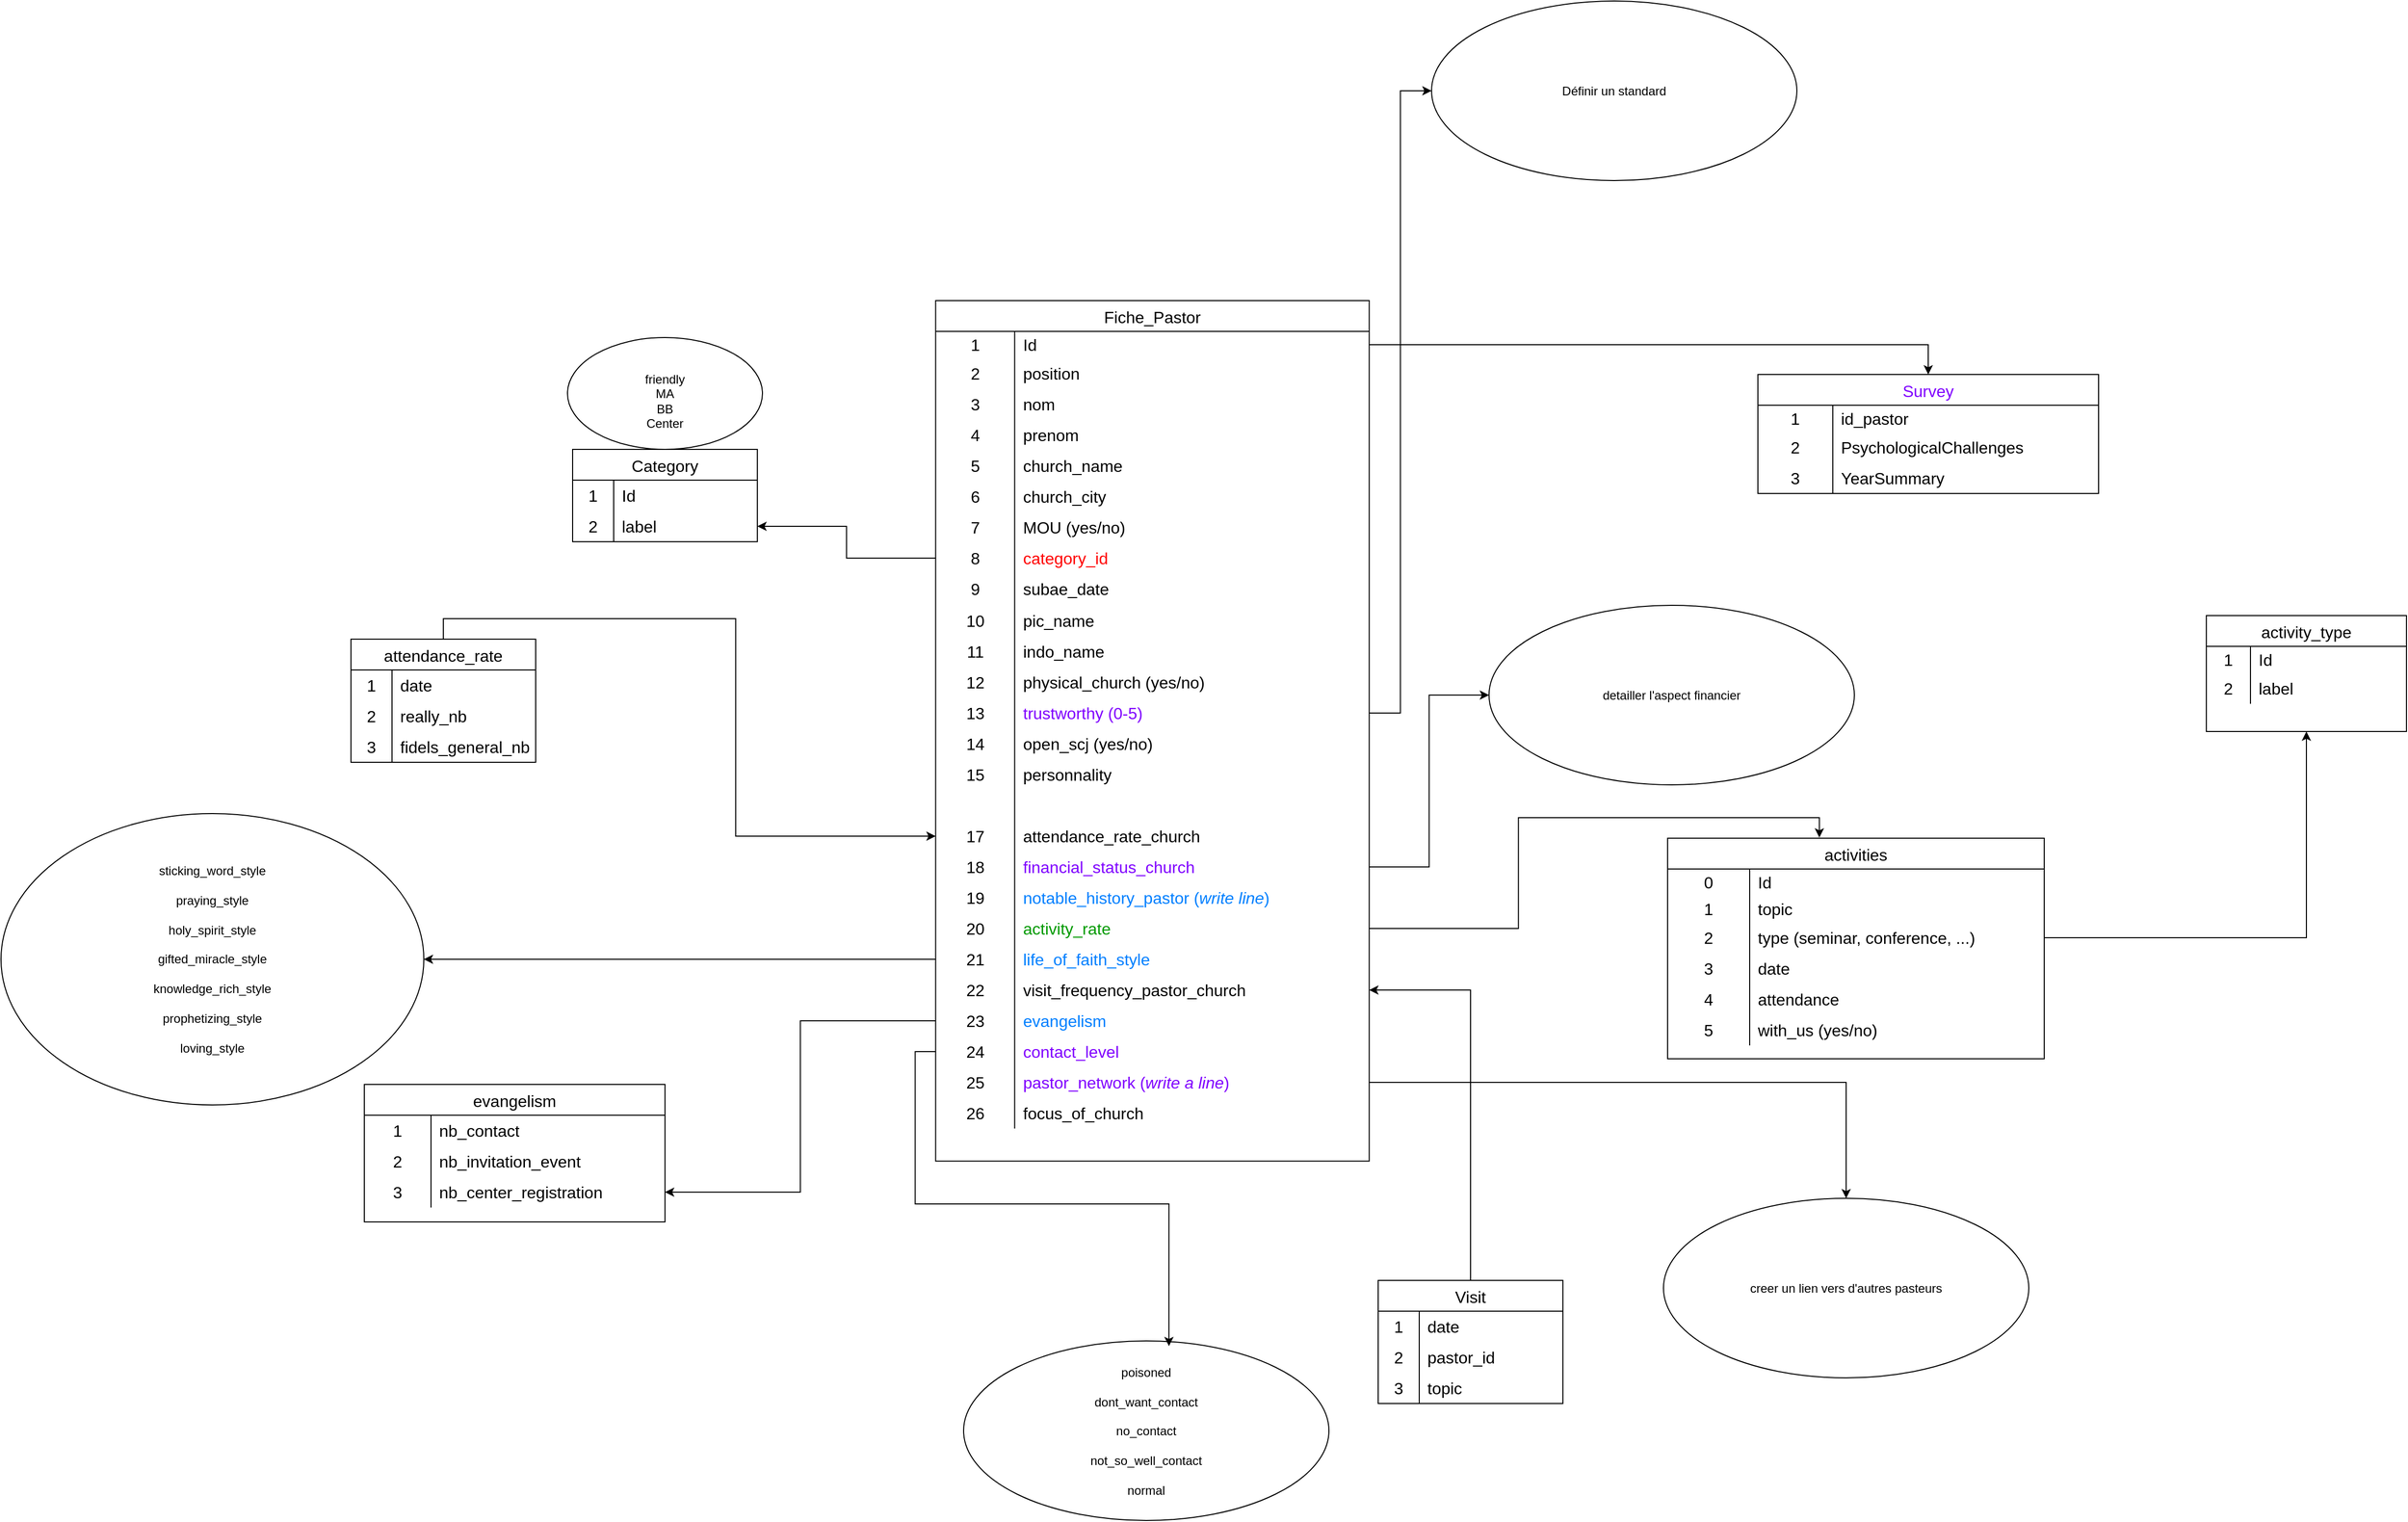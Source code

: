 <mxfile version="25.0.3">
  <diagram name="DMD Model" id="ozbyZMw5nNVKGZ8Ik_tq">
    <mxGraphModel dx="3393" dy="1323" grid="0" gridSize="10" guides="1" tooltips="1" connect="1" arrows="1" fold="1" page="0" pageScale="1" pageWidth="827" pageHeight="1169" math="0" shadow="0">
      <root>
        <mxCell id="0" />
        <mxCell id="1" parent="0" />
        <mxCell id="2mEy8Sekf_Ez2-nSpunM-1" value="Fiche_Pastor" style="shape=table;startSize=30;container=1;collapsible=0;childLayout=tableLayout;fixedRows=1;rowLines=0;fontStyle=0;strokeColor=default;fontSize=16;" parent="1" vertex="1">
          <mxGeometry x="-580.25" y="80" width="422.5" height="838.75" as="geometry" />
        </mxCell>
        <mxCell id="2mEy8Sekf_Ez2-nSpunM-2" value="" style="shape=tableRow;horizontal=0;startSize=0;swimlaneHead=0;swimlaneBody=0;top=0;left=0;bottom=0;right=0;collapsible=0;dropTarget=0;fillColor=none;points=[[0,0.5],[1,0.5]];portConstraint=eastwest;strokeColor=inherit;fontSize=16;" parent="2mEy8Sekf_Ez2-nSpunM-1" vertex="1">
          <mxGeometry y="30" width="422.5" height="26" as="geometry" />
        </mxCell>
        <mxCell id="2mEy8Sekf_Ez2-nSpunM-3" value="1" style="shape=partialRectangle;html=1;whiteSpace=wrap;connectable=0;fillColor=none;top=0;left=0;bottom=0;right=0;overflow=hidden;pointerEvents=1;strokeColor=inherit;fontSize=16;" parent="2mEy8Sekf_Ez2-nSpunM-2" vertex="1">
          <mxGeometry width="77" height="26" as="geometry">
            <mxRectangle width="77" height="26" as="alternateBounds" />
          </mxGeometry>
        </mxCell>
        <mxCell id="2mEy8Sekf_Ez2-nSpunM-4" value="Id" style="shape=partialRectangle;html=1;whiteSpace=wrap;connectable=0;fillColor=none;top=0;left=0;bottom=0;right=0;align=left;spacingLeft=6;overflow=hidden;strokeColor=inherit;fontSize=16;" parent="2mEy8Sekf_Ez2-nSpunM-2" vertex="1">
          <mxGeometry x="77" width="346" height="26" as="geometry">
            <mxRectangle width="346" height="26" as="alternateBounds" />
          </mxGeometry>
        </mxCell>
        <mxCell id="Lvor_NRBCKMXR3QHgsnZ-13" value="" style="shape=tableRow;horizontal=0;startSize=0;swimlaneHead=0;swimlaneBody=0;top=0;left=0;bottom=0;right=0;collapsible=0;dropTarget=0;fillColor=none;points=[[0,0.5],[1,0.5]];portConstraint=eastwest;strokeColor=inherit;fontSize=16;" parent="2mEy8Sekf_Ez2-nSpunM-1" vertex="1">
          <mxGeometry y="56" width="422.5" height="30" as="geometry" />
        </mxCell>
        <mxCell id="Lvor_NRBCKMXR3QHgsnZ-14" value="2" style="shape=partialRectangle;html=1;whiteSpace=wrap;connectable=0;fillColor=none;top=0;left=0;bottom=0;right=0;overflow=hidden;strokeColor=inherit;fontSize=16;" parent="Lvor_NRBCKMXR3QHgsnZ-13" vertex="1">
          <mxGeometry width="77" height="30" as="geometry">
            <mxRectangle width="77" height="30" as="alternateBounds" />
          </mxGeometry>
        </mxCell>
        <mxCell id="Lvor_NRBCKMXR3QHgsnZ-15" value="position" style="shape=partialRectangle;html=1;whiteSpace=wrap;connectable=0;fillColor=none;top=0;left=0;bottom=0;right=0;align=left;spacingLeft=6;overflow=hidden;strokeColor=inherit;fontSize=16;" parent="Lvor_NRBCKMXR3QHgsnZ-13" vertex="1">
          <mxGeometry x="77" width="346" height="30" as="geometry">
            <mxRectangle width="346" height="30" as="alternateBounds" />
          </mxGeometry>
        </mxCell>
        <mxCell id="2mEy8Sekf_Ez2-nSpunM-8" value="" style="shape=tableRow;horizontal=0;startSize=0;swimlaneHead=0;swimlaneBody=0;top=0;left=0;bottom=0;right=0;collapsible=0;dropTarget=0;fillColor=none;points=[[0,0.5],[1,0.5]];portConstraint=eastwest;strokeColor=inherit;fontSize=16;" parent="2mEy8Sekf_Ez2-nSpunM-1" vertex="1">
          <mxGeometry y="86" width="422.5" height="30" as="geometry" />
        </mxCell>
        <mxCell id="2mEy8Sekf_Ez2-nSpunM-9" value="3" style="shape=partialRectangle;html=1;whiteSpace=wrap;connectable=0;fillColor=none;top=0;left=0;bottom=0;right=0;overflow=hidden;strokeColor=inherit;fontSize=16;" parent="2mEy8Sekf_Ez2-nSpunM-8" vertex="1">
          <mxGeometry width="77" height="30" as="geometry">
            <mxRectangle width="77" height="30" as="alternateBounds" />
          </mxGeometry>
        </mxCell>
        <mxCell id="2mEy8Sekf_Ez2-nSpunM-10" value="nom" style="shape=partialRectangle;html=1;whiteSpace=wrap;connectable=0;fillColor=none;top=0;left=0;bottom=0;right=0;align=left;spacingLeft=6;overflow=hidden;strokeColor=inherit;fontSize=16;" parent="2mEy8Sekf_Ez2-nSpunM-8" vertex="1">
          <mxGeometry x="77" width="346" height="30" as="geometry">
            <mxRectangle width="346" height="30" as="alternateBounds" />
          </mxGeometry>
        </mxCell>
        <mxCell id="2mEy8Sekf_Ez2-nSpunM-71" style="shape=tableRow;horizontal=0;startSize=0;swimlaneHead=0;swimlaneBody=0;top=0;left=0;bottom=0;right=0;collapsible=0;dropTarget=0;fillColor=none;points=[[0,0.5],[1,0.5]];portConstraint=eastwest;strokeColor=inherit;fontSize=16;" parent="2mEy8Sekf_Ez2-nSpunM-1" vertex="1">
          <mxGeometry y="116" width="422.5" height="30" as="geometry" />
        </mxCell>
        <mxCell id="2mEy8Sekf_Ez2-nSpunM-72" value="4" style="shape=partialRectangle;html=1;whiteSpace=wrap;connectable=0;fillColor=none;top=0;left=0;bottom=0;right=0;overflow=hidden;strokeColor=inherit;fontSize=16;" parent="2mEy8Sekf_Ez2-nSpunM-71" vertex="1">
          <mxGeometry width="77" height="30" as="geometry">
            <mxRectangle width="77" height="30" as="alternateBounds" />
          </mxGeometry>
        </mxCell>
        <mxCell id="2mEy8Sekf_Ez2-nSpunM-73" value="prenom" style="shape=partialRectangle;html=1;whiteSpace=wrap;connectable=0;fillColor=none;top=0;left=0;bottom=0;right=0;align=left;spacingLeft=6;overflow=hidden;strokeColor=inherit;fontSize=16;" parent="2mEy8Sekf_Ez2-nSpunM-71" vertex="1">
          <mxGeometry x="77" width="346" height="30" as="geometry">
            <mxRectangle width="346" height="30" as="alternateBounds" />
          </mxGeometry>
        </mxCell>
        <mxCell id="2mEy8Sekf_Ez2-nSpunM-68" style="shape=tableRow;horizontal=0;startSize=0;swimlaneHead=0;swimlaneBody=0;top=0;left=0;bottom=0;right=0;collapsible=0;dropTarget=0;fillColor=none;points=[[0,0.5],[1,0.5]];portConstraint=eastwest;strokeColor=inherit;fontSize=16;" parent="2mEy8Sekf_Ez2-nSpunM-1" vertex="1">
          <mxGeometry y="146" width="422.5" height="30" as="geometry" />
        </mxCell>
        <mxCell id="2mEy8Sekf_Ez2-nSpunM-69" value="5" style="shape=partialRectangle;html=1;whiteSpace=wrap;connectable=0;fillColor=none;top=0;left=0;bottom=0;right=0;overflow=hidden;strokeColor=inherit;fontSize=16;" parent="2mEy8Sekf_Ez2-nSpunM-68" vertex="1">
          <mxGeometry width="77" height="30" as="geometry">
            <mxRectangle width="77" height="30" as="alternateBounds" />
          </mxGeometry>
        </mxCell>
        <mxCell id="2mEy8Sekf_Ez2-nSpunM-70" value="church_name" style="shape=partialRectangle;html=1;whiteSpace=wrap;connectable=0;fillColor=none;top=0;left=0;bottom=0;right=0;align=left;spacingLeft=6;overflow=hidden;strokeColor=inherit;fontSize=16;" parent="2mEy8Sekf_Ez2-nSpunM-68" vertex="1">
          <mxGeometry x="77" width="346" height="30" as="geometry">
            <mxRectangle width="346" height="30" as="alternateBounds" />
          </mxGeometry>
        </mxCell>
        <mxCell id="2mEy8Sekf_Ez2-nSpunM-65" style="shape=tableRow;horizontal=0;startSize=0;swimlaneHead=0;swimlaneBody=0;top=0;left=0;bottom=0;right=0;collapsible=0;dropTarget=0;fillColor=none;points=[[0,0.5],[1,0.5]];portConstraint=eastwest;strokeColor=inherit;fontSize=16;" parent="2mEy8Sekf_Ez2-nSpunM-1" vertex="1">
          <mxGeometry y="176" width="422.5" height="30" as="geometry" />
        </mxCell>
        <mxCell id="2mEy8Sekf_Ez2-nSpunM-66" value="6" style="shape=partialRectangle;html=1;whiteSpace=wrap;connectable=0;fillColor=none;top=0;left=0;bottom=0;right=0;overflow=hidden;strokeColor=inherit;fontSize=16;" parent="2mEy8Sekf_Ez2-nSpunM-65" vertex="1">
          <mxGeometry width="77" height="30" as="geometry">
            <mxRectangle width="77" height="30" as="alternateBounds" />
          </mxGeometry>
        </mxCell>
        <mxCell id="2mEy8Sekf_Ez2-nSpunM-67" value="church_city" style="shape=partialRectangle;html=1;whiteSpace=wrap;connectable=0;fillColor=none;top=0;left=0;bottom=0;right=0;align=left;spacingLeft=6;overflow=hidden;strokeColor=inherit;fontSize=16;" parent="2mEy8Sekf_Ez2-nSpunM-65" vertex="1">
          <mxGeometry x="77" width="346" height="30" as="geometry">
            <mxRectangle width="346" height="30" as="alternateBounds" />
          </mxGeometry>
        </mxCell>
        <mxCell id="2mEy8Sekf_Ez2-nSpunM-62" style="shape=tableRow;horizontal=0;startSize=0;swimlaneHead=0;swimlaneBody=0;top=0;left=0;bottom=0;right=0;collapsible=0;dropTarget=0;fillColor=none;points=[[0,0.5],[1,0.5]];portConstraint=eastwest;strokeColor=inherit;fontSize=16;" parent="2mEy8Sekf_Ez2-nSpunM-1" vertex="1">
          <mxGeometry y="206" width="422.5" height="30" as="geometry" />
        </mxCell>
        <mxCell id="2mEy8Sekf_Ez2-nSpunM-63" value="7" style="shape=partialRectangle;html=1;whiteSpace=wrap;connectable=0;fillColor=none;top=0;left=0;bottom=0;right=0;overflow=hidden;strokeColor=inherit;fontSize=16;" parent="2mEy8Sekf_Ez2-nSpunM-62" vertex="1">
          <mxGeometry width="77" height="30" as="geometry">
            <mxRectangle width="77" height="30" as="alternateBounds" />
          </mxGeometry>
        </mxCell>
        <mxCell id="2mEy8Sekf_Ez2-nSpunM-64" value="MOU (yes/no)" style="shape=partialRectangle;html=1;whiteSpace=wrap;connectable=0;fillColor=none;top=0;left=0;bottom=0;right=0;align=left;spacingLeft=6;overflow=hidden;strokeColor=inherit;fontSize=16;" parent="2mEy8Sekf_Ez2-nSpunM-62" vertex="1">
          <mxGeometry x="77" width="346" height="30" as="geometry">
            <mxRectangle width="346" height="30" as="alternateBounds" />
          </mxGeometry>
        </mxCell>
        <mxCell id="2mEy8Sekf_Ez2-nSpunM-59" style="shape=tableRow;horizontal=0;startSize=0;swimlaneHead=0;swimlaneBody=0;top=0;left=0;bottom=0;right=0;collapsible=0;dropTarget=0;fillColor=none;points=[[0,0.5],[1,0.5]];portConstraint=eastwest;strokeColor=inherit;fontSize=16;" parent="2mEy8Sekf_Ez2-nSpunM-1" vertex="1">
          <mxGeometry y="236" width="422.5" height="30" as="geometry" />
        </mxCell>
        <mxCell id="2mEy8Sekf_Ez2-nSpunM-60" value="8" style="shape=partialRectangle;html=1;whiteSpace=wrap;connectable=0;fillColor=none;top=0;left=0;bottom=0;right=0;overflow=hidden;strokeColor=inherit;fontSize=16;" parent="2mEy8Sekf_Ez2-nSpunM-59" vertex="1">
          <mxGeometry width="77" height="30" as="geometry">
            <mxRectangle width="77" height="30" as="alternateBounds" />
          </mxGeometry>
        </mxCell>
        <mxCell id="2mEy8Sekf_Ez2-nSpunM-61" value="category_id" style="shape=partialRectangle;html=1;whiteSpace=wrap;connectable=0;fillColor=none;top=0;left=0;bottom=0;right=0;align=left;spacingLeft=6;overflow=hidden;strokeColor=inherit;fontSize=16;fontColor=#FF0000;" parent="2mEy8Sekf_Ez2-nSpunM-59" vertex="1">
          <mxGeometry x="77" width="346" height="30" as="geometry">
            <mxRectangle width="346" height="30" as="alternateBounds" />
          </mxGeometry>
        </mxCell>
        <mxCell id="2mEy8Sekf_Ez2-nSpunM-56" style="shape=tableRow;horizontal=0;startSize=0;swimlaneHead=0;swimlaneBody=0;top=0;left=0;bottom=0;right=0;collapsible=0;dropTarget=0;fillColor=none;points=[[0,0.5],[1,0.5]];portConstraint=eastwest;strokeColor=inherit;fontSize=16;" parent="2mEy8Sekf_Ez2-nSpunM-1" vertex="1">
          <mxGeometry y="266" width="422.5" height="30" as="geometry" />
        </mxCell>
        <mxCell id="2mEy8Sekf_Ez2-nSpunM-57" value="9" style="shape=partialRectangle;html=1;whiteSpace=wrap;connectable=0;fillColor=none;top=0;left=0;bottom=0;right=0;overflow=hidden;strokeColor=inherit;fontSize=16;" parent="2mEy8Sekf_Ez2-nSpunM-56" vertex="1">
          <mxGeometry width="77" height="30" as="geometry">
            <mxRectangle width="77" height="30" as="alternateBounds" />
          </mxGeometry>
        </mxCell>
        <mxCell id="2mEy8Sekf_Ez2-nSpunM-58" value="subae_date" style="shape=partialRectangle;html=1;whiteSpace=wrap;connectable=0;fillColor=none;top=0;left=0;bottom=0;right=0;align=left;spacingLeft=6;overflow=hidden;strokeColor=inherit;fontSize=16;" parent="2mEy8Sekf_Ez2-nSpunM-56" vertex="1">
          <mxGeometry x="77" width="346" height="30" as="geometry">
            <mxRectangle width="346" height="30" as="alternateBounds" />
          </mxGeometry>
        </mxCell>
        <mxCell id="2mEy8Sekf_Ez2-nSpunM-53" style="shape=tableRow;horizontal=0;startSize=0;swimlaneHead=0;swimlaneBody=0;top=0;left=0;bottom=0;right=0;collapsible=0;dropTarget=0;fillColor=none;points=[[0,0.5],[1,0.5]];portConstraint=eastwest;strokeColor=inherit;fontSize=16;" parent="2mEy8Sekf_Ez2-nSpunM-1" vertex="1">
          <mxGeometry y="296" width="422.5" height="31" as="geometry" />
        </mxCell>
        <mxCell id="2mEy8Sekf_Ez2-nSpunM-54" value="10" style="shape=partialRectangle;html=1;whiteSpace=wrap;connectable=0;fillColor=none;top=0;left=0;bottom=0;right=0;overflow=hidden;strokeColor=inherit;fontSize=16;" parent="2mEy8Sekf_Ez2-nSpunM-53" vertex="1">
          <mxGeometry width="77" height="31" as="geometry">
            <mxRectangle width="77" height="31" as="alternateBounds" />
          </mxGeometry>
        </mxCell>
        <mxCell id="2mEy8Sekf_Ez2-nSpunM-55" value="pic_name" style="shape=partialRectangle;html=1;whiteSpace=wrap;connectable=0;fillColor=none;top=0;left=0;bottom=0;right=0;align=left;spacingLeft=6;overflow=hidden;strokeColor=inherit;fontSize=16;" parent="2mEy8Sekf_Ez2-nSpunM-53" vertex="1">
          <mxGeometry x="77" width="346" height="31" as="geometry">
            <mxRectangle width="346" height="31" as="alternateBounds" />
          </mxGeometry>
        </mxCell>
        <mxCell id="2mEy8Sekf_Ez2-nSpunM-50" style="shape=tableRow;horizontal=0;startSize=0;swimlaneHead=0;swimlaneBody=0;top=0;left=0;bottom=0;right=0;collapsible=0;dropTarget=0;fillColor=none;points=[[0,0.5],[1,0.5]];portConstraint=eastwest;strokeColor=inherit;fontSize=16;" parent="2mEy8Sekf_Ez2-nSpunM-1" vertex="1">
          <mxGeometry y="327" width="422.5" height="30" as="geometry" />
        </mxCell>
        <mxCell id="2mEy8Sekf_Ez2-nSpunM-51" value="11" style="shape=partialRectangle;html=1;whiteSpace=wrap;connectable=0;fillColor=none;top=0;left=0;bottom=0;right=0;overflow=hidden;strokeColor=inherit;fontSize=16;" parent="2mEy8Sekf_Ez2-nSpunM-50" vertex="1">
          <mxGeometry width="77" height="30" as="geometry">
            <mxRectangle width="77" height="30" as="alternateBounds" />
          </mxGeometry>
        </mxCell>
        <mxCell id="2mEy8Sekf_Ez2-nSpunM-52" value="indo_name" style="shape=partialRectangle;html=1;whiteSpace=wrap;connectable=0;fillColor=none;top=0;left=0;bottom=0;right=0;align=left;spacingLeft=6;overflow=hidden;strokeColor=inherit;fontSize=16;" parent="2mEy8Sekf_Ez2-nSpunM-50" vertex="1">
          <mxGeometry x="77" width="346" height="30" as="geometry">
            <mxRectangle width="346" height="30" as="alternateBounds" />
          </mxGeometry>
        </mxCell>
        <mxCell id="2mEy8Sekf_Ez2-nSpunM-47" style="shape=tableRow;horizontal=0;startSize=0;swimlaneHead=0;swimlaneBody=0;top=0;left=0;bottom=0;right=0;collapsible=0;dropTarget=0;fillColor=none;points=[[0,0.5],[1,0.5]];portConstraint=eastwest;strokeColor=inherit;fontSize=16;" parent="2mEy8Sekf_Ez2-nSpunM-1" vertex="1">
          <mxGeometry y="357" width="422.5" height="30" as="geometry" />
        </mxCell>
        <mxCell id="2mEy8Sekf_Ez2-nSpunM-48" value="12" style="shape=partialRectangle;html=1;whiteSpace=wrap;connectable=0;fillColor=none;top=0;left=0;bottom=0;right=0;overflow=hidden;strokeColor=inherit;fontSize=16;" parent="2mEy8Sekf_Ez2-nSpunM-47" vertex="1">
          <mxGeometry width="77" height="30" as="geometry">
            <mxRectangle width="77" height="30" as="alternateBounds" />
          </mxGeometry>
        </mxCell>
        <mxCell id="2mEy8Sekf_Ez2-nSpunM-49" value="physical_church (yes/no)" style="shape=partialRectangle;html=1;whiteSpace=wrap;connectable=0;fillColor=none;top=0;left=0;bottom=0;right=0;align=left;spacingLeft=6;overflow=hidden;strokeColor=inherit;fontSize=16;" parent="2mEy8Sekf_Ez2-nSpunM-47" vertex="1">
          <mxGeometry x="77" width="346" height="30" as="geometry">
            <mxRectangle width="346" height="30" as="alternateBounds" />
          </mxGeometry>
        </mxCell>
        <mxCell id="2mEy8Sekf_Ez2-nSpunM-44" style="shape=tableRow;horizontal=0;startSize=0;swimlaneHead=0;swimlaneBody=0;top=0;left=0;bottom=0;right=0;collapsible=0;dropTarget=0;fillColor=none;points=[[0,0.5],[1,0.5]];portConstraint=eastwest;strokeColor=inherit;fontSize=16;" parent="2mEy8Sekf_Ez2-nSpunM-1" vertex="1">
          <mxGeometry y="387" width="422.5" height="30" as="geometry" />
        </mxCell>
        <mxCell id="2mEy8Sekf_Ez2-nSpunM-45" value="13" style="shape=partialRectangle;html=1;whiteSpace=wrap;connectable=0;fillColor=none;top=0;left=0;bottom=0;right=0;overflow=hidden;strokeColor=inherit;fontSize=16;" parent="2mEy8Sekf_Ez2-nSpunM-44" vertex="1">
          <mxGeometry width="77" height="30" as="geometry">
            <mxRectangle width="77" height="30" as="alternateBounds" />
          </mxGeometry>
        </mxCell>
        <mxCell id="2mEy8Sekf_Ez2-nSpunM-46" value="trustworthy (0-5)" style="shape=partialRectangle;html=1;whiteSpace=wrap;connectable=0;fillColor=none;top=0;left=0;bottom=0;right=0;align=left;spacingLeft=6;overflow=hidden;strokeColor=inherit;fontSize=16;fontColor=#7F00FF;" parent="2mEy8Sekf_Ez2-nSpunM-44" vertex="1">
          <mxGeometry x="77" width="346" height="30" as="geometry">
            <mxRectangle width="346" height="30" as="alternateBounds" />
          </mxGeometry>
        </mxCell>
        <mxCell id="2mEy8Sekf_Ez2-nSpunM-41" style="shape=tableRow;horizontal=0;startSize=0;swimlaneHead=0;swimlaneBody=0;top=0;left=0;bottom=0;right=0;collapsible=0;dropTarget=0;fillColor=none;points=[[0,0.5],[1,0.5]];portConstraint=eastwest;strokeColor=inherit;fontSize=16;" parent="2mEy8Sekf_Ez2-nSpunM-1" vertex="1">
          <mxGeometry y="417" width="422.5" height="30" as="geometry" />
        </mxCell>
        <mxCell id="2mEy8Sekf_Ez2-nSpunM-42" value="14" style="shape=partialRectangle;html=1;whiteSpace=wrap;connectable=0;fillColor=none;top=0;left=0;bottom=0;right=0;overflow=hidden;strokeColor=inherit;fontSize=16;" parent="2mEy8Sekf_Ez2-nSpunM-41" vertex="1">
          <mxGeometry width="77" height="30" as="geometry">
            <mxRectangle width="77" height="30" as="alternateBounds" />
          </mxGeometry>
        </mxCell>
        <mxCell id="2mEy8Sekf_Ez2-nSpunM-43" value="open_scj (yes/no)" style="shape=partialRectangle;html=1;whiteSpace=wrap;connectable=0;fillColor=none;top=0;left=0;bottom=0;right=0;align=left;spacingLeft=6;overflow=hidden;strokeColor=inherit;fontSize=16;" parent="2mEy8Sekf_Ez2-nSpunM-41" vertex="1">
          <mxGeometry x="77" width="346" height="30" as="geometry">
            <mxRectangle width="346" height="30" as="alternateBounds" />
          </mxGeometry>
        </mxCell>
        <mxCell id="2mEy8Sekf_Ez2-nSpunM-38" style="shape=tableRow;horizontal=0;startSize=0;swimlaneHead=0;swimlaneBody=0;top=0;left=0;bottom=0;right=0;collapsible=0;dropTarget=0;fillColor=none;points=[[0,0.5],[1,0.5]];portConstraint=eastwest;strokeColor=inherit;fontSize=16;" parent="2mEy8Sekf_Ez2-nSpunM-1" vertex="1">
          <mxGeometry y="447" width="422.5" height="30" as="geometry" />
        </mxCell>
        <mxCell id="2mEy8Sekf_Ez2-nSpunM-39" value="15" style="shape=partialRectangle;html=1;whiteSpace=wrap;connectable=0;fillColor=none;top=0;left=0;bottom=0;right=0;overflow=hidden;strokeColor=inherit;fontSize=16;" parent="2mEy8Sekf_Ez2-nSpunM-38" vertex="1">
          <mxGeometry width="77" height="30" as="geometry">
            <mxRectangle width="77" height="30" as="alternateBounds" />
          </mxGeometry>
        </mxCell>
        <mxCell id="2mEy8Sekf_Ez2-nSpunM-40" value="personnality" style="shape=partialRectangle;html=1;whiteSpace=wrap;connectable=0;fillColor=none;top=0;left=0;bottom=0;right=0;align=left;spacingLeft=6;overflow=hidden;strokeColor=inherit;fontSize=16;" parent="2mEy8Sekf_Ez2-nSpunM-38" vertex="1">
          <mxGeometry x="77" width="346" height="30" as="geometry">
            <mxRectangle width="346" height="30" as="alternateBounds" />
          </mxGeometry>
        </mxCell>
        <mxCell id="2mEy8Sekf_Ez2-nSpunM-35" style="shape=tableRow;horizontal=0;startSize=0;swimlaneHead=0;swimlaneBody=0;top=0;left=0;bottom=0;right=0;collapsible=0;dropTarget=0;fillColor=none;points=[[0,0.5],[1,0.5]];portConstraint=eastwest;strokeColor=inherit;fontSize=16;" parent="2mEy8Sekf_Ez2-nSpunM-1" vertex="1">
          <mxGeometry y="477" width="422.5" height="30" as="geometry" />
        </mxCell>
        <mxCell id="2mEy8Sekf_Ez2-nSpunM-36" value="" style="shape=partialRectangle;html=1;whiteSpace=wrap;connectable=0;fillColor=none;top=0;left=0;bottom=0;right=0;overflow=hidden;strokeColor=inherit;fontSize=16;" parent="2mEy8Sekf_Ez2-nSpunM-35" vertex="1">
          <mxGeometry width="77" height="30" as="geometry">
            <mxRectangle width="77" height="30" as="alternateBounds" />
          </mxGeometry>
        </mxCell>
        <mxCell id="2mEy8Sekf_Ez2-nSpunM-37" value="" style="shape=partialRectangle;html=1;whiteSpace=wrap;connectable=0;fillColor=none;top=0;left=0;bottom=0;right=0;align=left;spacingLeft=6;overflow=hidden;strokeColor=inherit;fontSize=16;fontColor=#007FFF;" parent="2mEy8Sekf_Ez2-nSpunM-35" vertex="1">
          <mxGeometry x="77" width="346" height="30" as="geometry">
            <mxRectangle width="346" height="30" as="alternateBounds" />
          </mxGeometry>
        </mxCell>
        <mxCell id="2mEy8Sekf_Ez2-nSpunM-74" style="shape=tableRow;horizontal=0;startSize=0;swimlaneHead=0;swimlaneBody=0;top=0;left=0;bottom=0;right=0;collapsible=0;dropTarget=0;fillColor=none;points=[[0,0.5],[1,0.5]];portConstraint=eastwest;strokeColor=inherit;fontSize=16;" parent="2mEy8Sekf_Ez2-nSpunM-1" vertex="1">
          <mxGeometry y="507" width="422.5" height="30" as="geometry" />
        </mxCell>
        <mxCell id="2mEy8Sekf_Ez2-nSpunM-75" value="17" style="shape=partialRectangle;html=1;whiteSpace=wrap;connectable=0;fillColor=none;top=0;left=0;bottom=0;right=0;overflow=hidden;strokeColor=inherit;fontSize=16;" parent="2mEy8Sekf_Ez2-nSpunM-74" vertex="1">
          <mxGeometry width="77" height="30" as="geometry">
            <mxRectangle width="77" height="30" as="alternateBounds" />
          </mxGeometry>
        </mxCell>
        <mxCell id="2mEy8Sekf_Ez2-nSpunM-76" value="&lt;font&gt;attendance_rate_church&lt;/font&gt;" style="shape=partialRectangle;html=1;whiteSpace=wrap;connectable=0;fillColor=none;top=0;left=0;bottom=0;right=0;align=left;spacingLeft=6;overflow=hidden;strokeColor=inherit;fontSize=16;fontColor=#000000;" parent="2mEy8Sekf_Ez2-nSpunM-74" vertex="1">
          <mxGeometry x="77" width="346" height="30" as="geometry">
            <mxRectangle width="346" height="30" as="alternateBounds" />
          </mxGeometry>
        </mxCell>
        <mxCell id="2mEy8Sekf_Ez2-nSpunM-77" style="shape=tableRow;horizontal=0;startSize=0;swimlaneHead=0;swimlaneBody=0;top=0;left=0;bottom=0;right=0;collapsible=0;dropTarget=0;fillColor=none;points=[[0,0.5],[1,0.5]];portConstraint=eastwest;strokeColor=inherit;fontSize=16;" parent="2mEy8Sekf_Ez2-nSpunM-1" vertex="1">
          <mxGeometry y="537" width="422.5" height="30" as="geometry" />
        </mxCell>
        <mxCell id="2mEy8Sekf_Ez2-nSpunM-78" value="18" style="shape=partialRectangle;html=1;whiteSpace=wrap;connectable=0;fillColor=none;top=0;left=0;bottom=0;right=0;overflow=hidden;strokeColor=inherit;fontSize=16;" parent="2mEy8Sekf_Ez2-nSpunM-77" vertex="1">
          <mxGeometry width="77" height="30" as="geometry">
            <mxRectangle width="77" height="30" as="alternateBounds" />
          </mxGeometry>
        </mxCell>
        <mxCell id="2mEy8Sekf_Ez2-nSpunM-79" value="&lt;font&gt;financial_status_church&lt;/font&gt;" style="shape=partialRectangle;html=1;whiteSpace=wrap;connectable=0;fillColor=none;top=0;left=0;bottom=0;right=0;align=left;spacingLeft=6;overflow=hidden;strokeColor=inherit;fontSize=16;fontColor=#7F00FF;" parent="2mEy8Sekf_Ez2-nSpunM-77" vertex="1">
          <mxGeometry x="77" width="346" height="30" as="geometry">
            <mxRectangle width="346" height="30" as="alternateBounds" />
          </mxGeometry>
        </mxCell>
        <mxCell id="2mEy8Sekf_Ez2-nSpunM-80" style="shape=tableRow;horizontal=0;startSize=0;swimlaneHead=0;swimlaneBody=0;top=0;left=0;bottom=0;right=0;collapsible=0;dropTarget=0;fillColor=none;points=[[0,0.5],[1,0.5]];portConstraint=eastwest;strokeColor=inherit;fontSize=16;" parent="2mEy8Sekf_Ez2-nSpunM-1" vertex="1">
          <mxGeometry y="567" width="422.5" height="30" as="geometry" />
        </mxCell>
        <mxCell id="2mEy8Sekf_Ez2-nSpunM-81" value="19" style="shape=partialRectangle;html=1;whiteSpace=wrap;connectable=0;fillColor=none;top=0;left=0;bottom=0;right=0;overflow=hidden;strokeColor=inherit;fontSize=16;" parent="2mEy8Sekf_Ez2-nSpunM-80" vertex="1">
          <mxGeometry width="77" height="30" as="geometry">
            <mxRectangle width="77" height="30" as="alternateBounds" />
          </mxGeometry>
        </mxCell>
        <mxCell id="2mEy8Sekf_Ez2-nSpunM-82" value="notable_history_pastor (&lt;i&gt;write line&lt;/i&gt;)" style="shape=partialRectangle;html=1;whiteSpace=wrap;connectable=0;fillColor=none;top=0;left=0;bottom=0;right=0;align=left;spacingLeft=6;overflow=hidden;strokeColor=inherit;fontSize=16;fontColor=#007FFF;" parent="2mEy8Sekf_Ez2-nSpunM-80" vertex="1">
          <mxGeometry x="77" width="346" height="30" as="geometry">
            <mxRectangle width="346" height="30" as="alternateBounds" />
          </mxGeometry>
        </mxCell>
        <mxCell id="2mEy8Sekf_Ez2-nSpunM-83" style="shape=tableRow;horizontal=0;startSize=0;swimlaneHead=0;swimlaneBody=0;top=0;left=0;bottom=0;right=0;collapsible=0;dropTarget=0;fillColor=none;points=[[0,0.5],[1,0.5]];portConstraint=eastwest;strokeColor=inherit;fontSize=16;" parent="2mEy8Sekf_Ez2-nSpunM-1" vertex="1">
          <mxGeometry y="597" width="422.5" height="30" as="geometry" />
        </mxCell>
        <mxCell id="2mEy8Sekf_Ez2-nSpunM-84" value="20" style="shape=partialRectangle;html=1;whiteSpace=wrap;connectable=0;fillColor=none;top=0;left=0;bottom=0;right=0;overflow=hidden;strokeColor=inherit;fontSize=16;" parent="2mEy8Sekf_Ez2-nSpunM-83" vertex="1">
          <mxGeometry width="77" height="30" as="geometry">
            <mxRectangle width="77" height="30" as="alternateBounds" />
          </mxGeometry>
        </mxCell>
        <mxCell id="2mEy8Sekf_Ez2-nSpunM-85" value="activity_rate" style="shape=partialRectangle;html=1;whiteSpace=wrap;connectable=0;fillColor=none;top=0;left=0;bottom=0;right=0;align=left;spacingLeft=6;overflow=hidden;strokeColor=inherit;fontSize=16;fontColor=#009900;" parent="2mEy8Sekf_Ez2-nSpunM-83" vertex="1">
          <mxGeometry x="77" width="346" height="30" as="geometry">
            <mxRectangle width="346" height="30" as="alternateBounds" />
          </mxGeometry>
        </mxCell>
        <mxCell id="Lvor_NRBCKMXR3QHgsnZ-1" style="shape=tableRow;horizontal=0;startSize=0;swimlaneHead=0;swimlaneBody=0;top=0;left=0;bottom=0;right=0;collapsible=0;dropTarget=0;fillColor=none;points=[[0,0.5],[1,0.5]];portConstraint=eastwest;strokeColor=inherit;fontSize=16;" parent="2mEy8Sekf_Ez2-nSpunM-1" vertex="1">
          <mxGeometry y="627" width="422.5" height="30" as="geometry" />
        </mxCell>
        <mxCell id="Lvor_NRBCKMXR3QHgsnZ-2" value="21" style="shape=partialRectangle;html=1;whiteSpace=wrap;connectable=0;fillColor=none;top=0;left=0;bottom=0;right=0;overflow=hidden;strokeColor=inherit;fontSize=16;" parent="Lvor_NRBCKMXR3QHgsnZ-1" vertex="1">
          <mxGeometry width="77" height="30" as="geometry">
            <mxRectangle width="77" height="30" as="alternateBounds" />
          </mxGeometry>
        </mxCell>
        <mxCell id="Lvor_NRBCKMXR3QHgsnZ-3" value="life_of_faith_style" style="shape=partialRectangle;html=1;whiteSpace=wrap;connectable=0;fillColor=none;top=0;left=0;bottom=0;right=0;align=left;spacingLeft=6;overflow=hidden;strokeColor=inherit;fontSize=16;fontColor=#007FFF;" parent="Lvor_NRBCKMXR3QHgsnZ-1" vertex="1">
          <mxGeometry x="77" width="346" height="30" as="geometry">
            <mxRectangle width="346" height="30" as="alternateBounds" />
          </mxGeometry>
        </mxCell>
        <mxCell id="Lvor_NRBCKMXR3QHgsnZ-4" style="shape=tableRow;horizontal=0;startSize=0;swimlaneHead=0;swimlaneBody=0;top=0;left=0;bottom=0;right=0;collapsible=0;dropTarget=0;fillColor=none;points=[[0,0.5],[1,0.5]];portConstraint=eastwest;strokeColor=inherit;fontSize=16;" parent="2mEy8Sekf_Ez2-nSpunM-1" vertex="1">
          <mxGeometry y="657" width="422.5" height="30" as="geometry" />
        </mxCell>
        <mxCell id="Lvor_NRBCKMXR3QHgsnZ-5" value="22" style="shape=partialRectangle;html=1;whiteSpace=wrap;connectable=0;fillColor=none;top=0;left=0;bottom=0;right=0;overflow=hidden;strokeColor=inherit;fontSize=16;" parent="Lvor_NRBCKMXR3QHgsnZ-4" vertex="1">
          <mxGeometry width="77" height="30" as="geometry">
            <mxRectangle width="77" height="30" as="alternateBounds" />
          </mxGeometry>
        </mxCell>
        <mxCell id="Lvor_NRBCKMXR3QHgsnZ-6" value="visit_frequency_pastor_church" style="shape=partialRectangle;html=1;whiteSpace=wrap;connectable=0;fillColor=none;top=0;left=0;bottom=0;right=0;align=left;spacingLeft=6;overflow=hidden;strokeColor=inherit;fontSize=16;fontColor=#000000;" parent="Lvor_NRBCKMXR3QHgsnZ-4" vertex="1">
          <mxGeometry x="77" width="346" height="30" as="geometry">
            <mxRectangle width="346" height="30" as="alternateBounds" />
          </mxGeometry>
        </mxCell>
        <mxCell id="Lvor_NRBCKMXR3QHgsnZ-10" style="shape=tableRow;horizontal=0;startSize=0;swimlaneHead=0;swimlaneBody=0;top=0;left=0;bottom=0;right=0;collapsible=0;dropTarget=0;fillColor=none;points=[[0,0.5],[1,0.5]];portConstraint=eastwest;strokeColor=inherit;fontSize=16;" parent="2mEy8Sekf_Ez2-nSpunM-1" vertex="1">
          <mxGeometry y="687" width="422.5" height="30" as="geometry" />
        </mxCell>
        <mxCell id="Lvor_NRBCKMXR3QHgsnZ-11" value="23" style="shape=partialRectangle;html=1;whiteSpace=wrap;connectable=0;fillColor=none;top=0;left=0;bottom=0;right=0;overflow=hidden;strokeColor=inherit;fontSize=16;" parent="Lvor_NRBCKMXR3QHgsnZ-10" vertex="1">
          <mxGeometry width="77" height="30" as="geometry">
            <mxRectangle width="77" height="30" as="alternateBounds" />
          </mxGeometry>
        </mxCell>
        <mxCell id="Lvor_NRBCKMXR3QHgsnZ-12" value="evangelism" style="shape=partialRectangle;html=1;whiteSpace=wrap;connectable=0;fillColor=none;top=0;left=0;bottom=0;right=0;align=left;spacingLeft=6;overflow=hidden;strokeColor=inherit;fontSize=16;fontColor=#007FFF;" parent="Lvor_NRBCKMXR3QHgsnZ-10" vertex="1">
          <mxGeometry x="77" width="346" height="30" as="geometry">
            <mxRectangle width="346" height="30" as="alternateBounds" />
          </mxGeometry>
        </mxCell>
        <mxCell id="4Pdnm_EvncSbIn45yQcl-3" style="shape=tableRow;horizontal=0;startSize=0;swimlaneHead=0;swimlaneBody=0;top=0;left=0;bottom=0;right=0;collapsible=0;dropTarget=0;fillColor=none;points=[[0,0.5],[1,0.5]];portConstraint=eastwest;strokeColor=inherit;fontSize=16;" vertex="1" parent="2mEy8Sekf_Ez2-nSpunM-1">
          <mxGeometry y="717" width="422.5" height="30" as="geometry" />
        </mxCell>
        <mxCell id="4Pdnm_EvncSbIn45yQcl-4" value="24" style="shape=partialRectangle;html=1;whiteSpace=wrap;connectable=0;fillColor=none;top=0;left=0;bottom=0;right=0;overflow=hidden;strokeColor=inherit;fontSize=16;" vertex="1" parent="4Pdnm_EvncSbIn45yQcl-3">
          <mxGeometry width="77" height="30" as="geometry">
            <mxRectangle width="77" height="30" as="alternateBounds" />
          </mxGeometry>
        </mxCell>
        <mxCell id="4Pdnm_EvncSbIn45yQcl-5" value="contact_level" style="shape=partialRectangle;html=1;whiteSpace=wrap;connectable=0;fillColor=none;top=0;left=0;bottom=0;right=0;align=left;spacingLeft=6;overflow=hidden;strokeColor=inherit;fontSize=16;fontColor=#7F00FF;" vertex="1" parent="4Pdnm_EvncSbIn45yQcl-3">
          <mxGeometry x="77" width="346" height="30" as="geometry">
            <mxRectangle width="346" height="30" as="alternateBounds" />
          </mxGeometry>
        </mxCell>
        <mxCell id="4Pdnm_EvncSbIn45yQcl-12" style="shape=tableRow;horizontal=0;startSize=0;swimlaneHead=0;swimlaneBody=0;top=0;left=0;bottom=0;right=0;collapsible=0;dropTarget=0;fillColor=none;points=[[0,0.5],[1,0.5]];portConstraint=eastwest;strokeColor=inherit;fontSize=16;" vertex="1" parent="2mEy8Sekf_Ez2-nSpunM-1">
          <mxGeometry y="747" width="422.5" height="30" as="geometry" />
        </mxCell>
        <mxCell id="4Pdnm_EvncSbIn45yQcl-13" value="25" style="shape=partialRectangle;html=1;whiteSpace=wrap;connectable=0;fillColor=none;top=0;left=0;bottom=0;right=0;overflow=hidden;strokeColor=inherit;fontSize=16;" vertex="1" parent="4Pdnm_EvncSbIn45yQcl-12">
          <mxGeometry width="77" height="30" as="geometry">
            <mxRectangle width="77" height="30" as="alternateBounds" />
          </mxGeometry>
        </mxCell>
        <mxCell id="4Pdnm_EvncSbIn45yQcl-14" value="pastor_network (&lt;i&gt;write a line&lt;/i&gt;)" style="shape=partialRectangle;html=1;whiteSpace=wrap;connectable=0;fillColor=none;top=0;left=0;bottom=0;right=0;align=left;spacingLeft=6;overflow=hidden;strokeColor=inherit;fontSize=16;fontColor=#7F00FF;" vertex="1" parent="4Pdnm_EvncSbIn45yQcl-12">
          <mxGeometry x="77" width="346" height="30" as="geometry">
            <mxRectangle width="346" height="30" as="alternateBounds" />
          </mxGeometry>
        </mxCell>
        <mxCell id="4Pdnm_EvncSbIn45yQcl-30" style="shape=tableRow;horizontal=0;startSize=0;swimlaneHead=0;swimlaneBody=0;top=0;left=0;bottom=0;right=0;collapsible=0;dropTarget=0;fillColor=none;points=[[0,0.5],[1,0.5]];portConstraint=eastwest;strokeColor=inherit;fontSize=16;fontColor=#000000;" vertex="1" parent="2mEy8Sekf_Ez2-nSpunM-1">
          <mxGeometry y="777" width="422.5" height="30" as="geometry" />
        </mxCell>
        <mxCell id="4Pdnm_EvncSbIn45yQcl-31" value="26" style="shape=partialRectangle;html=1;whiteSpace=wrap;connectable=0;fillColor=none;top=0;left=0;bottom=0;right=0;overflow=hidden;strokeColor=inherit;fontSize=16;" vertex="1" parent="4Pdnm_EvncSbIn45yQcl-30">
          <mxGeometry width="77" height="30" as="geometry">
            <mxRectangle width="77" height="30" as="alternateBounds" />
          </mxGeometry>
        </mxCell>
        <mxCell id="4Pdnm_EvncSbIn45yQcl-32" value="focus_of_church" style="shape=partialRectangle;html=1;whiteSpace=wrap;connectable=0;fillColor=none;top=0;left=0;bottom=0;right=0;align=left;spacingLeft=6;overflow=hidden;strokeColor=inherit;fontSize=16;fontColor=#000000;" vertex="1" parent="4Pdnm_EvncSbIn45yQcl-30">
          <mxGeometry x="77" width="346" height="30" as="geometry">
            <mxRectangle width="346" height="30" as="alternateBounds" />
          </mxGeometry>
        </mxCell>
        <mxCell id="2mEy8Sekf_Ez2-nSpunM-24" value="Survey" style="shape=table;startSize=30;container=1;collapsible=0;childLayout=tableLayout;fixedRows=1;rowLines=0;fontStyle=0;strokeColor=default;fontSize=16;fontColor=#7F00FF;" parent="1" vertex="1">
          <mxGeometry x="221" y="152" width="332" height="116" as="geometry" />
        </mxCell>
        <mxCell id="2mEy8Sekf_Ez2-nSpunM-25" value="" style="shape=tableRow;horizontal=0;startSize=0;swimlaneHead=0;swimlaneBody=0;top=0;left=0;bottom=0;right=0;collapsible=0;dropTarget=0;fillColor=none;points=[[0,0.5],[1,0.5]];portConstraint=eastwest;strokeColor=inherit;fontSize=16;" parent="2mEy8Sekf_Ez2-nSpunM-24" vertex="1">
          <mxGeometry y="30" width="332" height="26" as="geometry" />
        </mxCell>
        <mxCell id="2mEy8Sekf_Ez2-nSpunM-26" value="1" style="shape=partialRectangle;html=1;whiteSpace=wrap;connectable=0;fillColor=none;top=0;left=0;bottom=0;right=0;overflow=hidden;pointerEvents=1;strokeColor=inherit;fontSize=16;" parent="2mEy8Sekf_Ez2-nSpunM-25" vertex="1">
          <mxGeometry width="73" height="26" as="geometry">
            <mxRectangle width="73" height="26" as="alternateBounds" />
          </mxGeometry>
        </mxCell>
        <mxCell id="2mEy8Sekf_Ez2-nSpunM-27" value="id_pastor" style="shape=partialRectangle;html=1;whiteSpace=wrap;connectable=0;fillColor=none;top=0;left=0;bottom=0;right=0;align=left;spacingLeft=6;overflow=hidden;strokeColor=inherit;fontSize=16;" parent="2mEy8Sekf_Ez2-nSpunM-25" vertex="1">
          <mxGeometry x="73" width="259" height="26" as="geometry">
            <mxRectangle width="259" height="26" as="alternateBounds" />
          </mxGeometry>
        </mxCell>
        <mxCell id="2mEy8Sekf_Ez2-nSpunM-28" value="" style="shape=tableRow;horizontal=0;startSize=0;swimlaneHead=0;swimlaneBody=0;top=0;left=0;bottom=0;right=0;collapsible=0;dropTarget=0;fillColor=none;points=[[0,0.5],[1,0.5]];portConstraint=eastwest;strokeColor=inherit;fontSize=16;" parent="2mEy8Sekf_Ez2-nSpunM-24" vertex="1">
          <mxGeometry y="56" width="332" height="30" as="geometry" />
        </mxCell>
        <mxCell id="2mEy8Sekf_Ez2-nSpunM-29" value="2" style="shape=partialRectangle;html=1;whiteSpace=wrap;connectable=0;fillColor=none;top=0;left=0;bottom=0;right=0;overflow=hidden;strokeColor=inherit;fontSize=16;" parent="2mEy8Sekf_Ez2-nSpunM-28" vertex="1">
          <mxGeometry width="73" height="30" as="geometry">
            <mxRectangle width="73" height="30" as="alternateBounds" />
          </mxGeometry>
        </mxCell>
        <mxCell id="2mEy8Sekf_Ez2-nSpunM-30" value="PsychologicalChallenges" style="shape=partialRectangle;html=1;whiteSpace=wrap;connectable=0;fillColor=none;top=0;left=0;bottom=0;right=0;align=left;spacingLeft=6;overflow=hidden;strokeColor=inherit;fontSize=16;" parent="2mEy8Sekf_Ez2-nSpunM-28" vertex="1">
          <mxGeometry x="73" width="259" height="30" as="geometry">
            <mxRectangle width="259" height="30" as="alternateBounds" />
          </mxGeometry>
        </mxCell>
        <mxCell id="2mEy8Sekf_Ez2-nSpunM-31" value="" style="shape=tableRow;horizontal=0;startSize=0;swimlaneHead=0;swimlaneBody=0;top=0;left=0;bottom=0;right=0;collapsible=0;dropTarget=0;fillColor=none;points=[[0,0.5],[1,0.5]];portConstraint=eastwest;strokeColor=inherit;fontSize=16;" parent="2mEy8Sekf_Ez2-nSpunM-24" vertex="1">
          <mxGeometry y="86" width="332" height="30" as="geometry" />
        </mxCell>
        <mxCell id="2mEy8Sekf_Ez2-nSpunM-32" value="3" style="shape=partialRectangle;html=1;whiteSpace=wrap;connectable=0;fillColor=none;top=0;left=0;bottom=0;right=0;overflow=hidden;strokeColor=inherit;fontSize=16;" parent="2mEy8Sekf_Ez2-nSpunM-31" vertex="1">
          <mxGeometry width="73" height="30" as="geometry">
            <mxRectangle width="73" height="30" as="alternateBounds" />
          </mxGeometry>
        </mxCell>
        <mxCell id="2mEy8Sekf_Ez2-nSpunM-33" value="YearSummary" style="shape=partialRectangle;html=1;whiteSpace=wrap;connectable=0;fillColor=none;top=0;left=0;bottom=0;right=0;align=left;spacingLeft=6;overflow=hidden;strokeColor=inherit;fontSize=16;" parent="2mEy8Sekf_Ez2-nSpunM-31" vertex="1">
          <mxGeometry x="73" width="259" height="30" as="geometry">
            <mxRectangle width="259" height="30" as="alternateBounds" />
          </mxGeometry>
        </mxCell>
        <mxCell id="Lvor_NRBCKMXR3QHgsnZ-22" value="activities" style="shape=table;startSize=30;container=1;collapsible=0;childLayout=tableLayout;fixedRows=1;rowLines=0;fontStyle=0;strokeColor=default;fontSize=16;" parent="1" vertex="1">
          <mxGeometry x="133" y="604" width="367" height="215" as="geometry" />
        </mxCell>
        <mxCell id="Lvor_NRBCKMXR3QHgsnZ-45" style="shape=tableRow;horizontal=0;startSize=0;swimlaneHead=0;swimlaneBody=0;top=0;left=0;bottom=0;right=0;collapsible=0;dropTarget=0;fillColor=none;points=[[0,0.5],[1,0.5]];portConstraint=eastwest;strokeColor=inherit;fontSize=16;" parent="Lvor_NRBCKMXR3QHgsnZ-22" vertex="1">
          <mxGeometry y="30" width="367" height="26" as="geometry" />
        </mxCell>
        <mxCell id="Lvor_NRBCKMXR3QHgsnZ-46" value="0" style="shape=partialRectangle;html=1;whiteSpace=wrap;connectable=0;fillColor=none;top=0;left=0;bottom=0;right=0;overflow=hidden;pointerEvents=1;strokeColor=inherit;fontSize=16;" parent="Lvor_NRBCKMXR3QHgsnZ-45" vertex="1">
          <mxGeometry width="80" height="26" as="geometry">
            <mxRectangle width="80" height="26" as="alternateBounds" />
          </mxGeometry>
        </mxCell>
        <mxCell id="Lvor_NRBCKMXR3QHgsnZ-47" value="Id" style="shape=partialRectangle;html=1;whiteSpace=wrap;connectable=0;fillColor=none;top=0;left=0;bottom=0;right=0;align=left;spacingLeft=6;overflow=hidden;strokeColor=inherit;fontSize=16;" parent="Lvor_NRBCKMXR3QHgsnZ-45" vertex="1">
          <mxGeometry x="80" width="287" height="26" as="geometry">
            <mxRectangle width="287" height="26" as="alternateBounds" />
          </mxGeometry>
        </mxCell>
        <mxCell id="Lvor_NRBCKMXR3QHgsnZ-23" value="" style="shape=tableRow;horizontal=0;startSize=0;swimlaneHead=0;swimlaneBody=0;top=0;left=0;bottom=0;right=0;collapsible=0;dropTarget=0;fillColor=none;points=[[0,0.5],[1,0.5]];portConstraint=eastwest;strokeColor=inherit;fontSize=16;" parent="Lvor_NRBCKMXR3QHgsnZ-22" vertex="1">
          <mxGeometry y="56" width="367" height="26" as="geometry" />
        </mxCell>
        <mxCell id="Lvor_NRBCKMXR3QHgsnZ-24" value="1" style="shape=partialRectangle;html=1;whiteSpace=wrap;connectable=0;fillColor=none;top=0;left=0;bottom=0;right=0;overflow=hidden;pointerEvents=1;strokeColor=inherit;fontSize=16;" parent="Lvor_NRBCKMXR3QHgsnZ-23" vertex="1">
          <mxGeometry width="80" height="26" as="geometry">
            <mxRectangle width="80" height="26" as="alternateBounds" />
          </mxGeometry>
        </mxCell>
        <mxCell id="Lvor_NRBCKMXR3QHgsnZ-25" value="topic" style="shape=partialRectangle;html=1;whiteSpace=wrap;connectable=0;fillColor=none;top=0;left=0;bottom=0;right=0;align=left;spacingLeft=6;overflow=hidden;strokeColor=inherit;fontSize=16;" parent="Lvor_NRBCKMXR3QHgsnZ-23" vertex="1">
          <mxGeometry x="80" width="287" height="26" as="geometry">
            <mxRectangle width="287" height="26" as="alternateBounds" />
          </mxGeometry>
        </mxCell>
        <mxCell id="Lvor_NRBCKMXR3QHgsnZ-26" value="" style="shape=tableRow;horizontal=0;startSize=0;swimlaneHead=0;swimlaneBody=0;top=0;left=0;bottom=0;right=0;collapsible=0;dropTarget=0;fillColor=none;points=[[0,0.5],[1,0.5]];portConstraint=eastwest;strokeColor=inherit;fontSize=16;" parent="Lvor_NRBCKMXR3QHgsnZ-22" vertex="1">
          <mxGeometry y="82" width="367" height="30" as="geometry" />
        </mxCell>
        <mxCell id="Lvor_NRBCKMXR3QHgsnZ-27" value="2" style="shape=partialRectangle;html=1;whiteSpace=wrap;connectable=0;fillColor=none;top=0;left=0;bottom=0;right=0;overflow=hidden;strokeColor=inherit;fontSize=16;" parent="Lvor_NRBCKMXR3QHgsnZ-26" vertex="1">
          <mxGeometry width="80" height="30" as="geometry">
            <mxRectangle width="80" height="30" as="alternateBounds" />
          </mxGeometry>
        </mxCell>
        <mxCell id="Lvor_NRBCKMXR3QHgsnZ-28" value="type (seminar, conference, ...)" style="shape=partialRectangle;html=1;whiteSpace=wrap;connectable=0;fillColor=none;top=0;left=0;bottom=0;right=0;align=left;spacingLeft=6;overflow=hidden;strokeColor=inherit;fontSize=16;" parent="Lvor_NRBCKMXR3QHgsnZ-26" vertex="1">
          <mxGeometry x="80" width="287" height="30" as="geometry">
            <mxRectangle width="287" height="30" as="alternateBounds" />
          </mxGeometry>
        </mxCell>
        <mxCell id="Lvor_NRBCKMXR3QHgsnZ-29" value="" style="shape=tableRow;horizontal=0;startSize=0;swimlaneHead=0;swimlaneBody=0;top=0;left=0;bottom=0;right=0;collapsible=0;dropTarget=0;fillColor=none;points=[[0,0.5],[1,0.5]];portConstraint=eastwest;strokeColor=inherit;fontSize=16;" parent="Lvor_NRBCKMXR3QHgsnZ-22" vertex="1">
          <mxGeometry y="112" width="367" height="30" as="geometry" />
        </mxCell>
        <mxCell id="Lvor_NRBCKMXR3QHgsnZ-30" value="3" style="shape=partialRectangle;html=1;whiteSpace=wrap;connectable=0;fillColor=none;top=0;left=0;bottom=0;right=0;overflow=hidden;strokeColor=inherit;fontSize=16;" parent="Lvor_NRBCKMXR3QHgsnZ-29" vertex="1">
          <mxGeometry width="80" height="30" as="geometry">
            <mxRectangle width="80" height="30" as="alternateBounds" />
          </mxGeometry>
        </mxCell>
        <mxCell id="Lvor_NRBCKMXR3QHgsnZ-31" value="date" style="shape=partialRectangle;html=1;whiteSpace=wrap;connectable=0;fillColor=none;top=0;left=0;bottom=0;right=0;align=left;spacingLeft=6;overflow=hidden;strokeColor=inherit;fontSize=16;" parent="Lvor_NRBCKMXR3QHgsnZ-29" vertex="1">
          <mxGeometry x="80" width="287" height="30" as="geometry">
            <mxRectangle width="287" height="30" as="alternateBounds" />
          </mxGeometry>
        </mxCell>
        <mxCell id="Lvor_NRBCKMXR3QHgsnZ-42" style="shape=tableRow;horizontal=0;startSize=0;swimlaneHead=0;swimlaneBody=0;top=0;left=0;bottom=0;right=0;collapsible=0;dropTarget=0;fillColor=none;points=[[0,0.5],[1,0.5]];portConstraint=eastwest;strokeColor=inherit;fontSize=16;" parent="Lvor_NRBCKMXR3QHgsnZ-22" vertex="1">
          <mxGeometry y="142" width="367" height="30" as="geometry" />
        </mxCell>
        <mxCell id="Lvor_NRBCKMXR3QHgsnZ-43" value="4" style="shape=partialRectangle;html=1;whiteSpace=wrap;connectable=0;fillColor=none;top=0;left=0;bottom=0;right=0;overflow=hidden;strokeColor=inherit;fontSize=16;" parent="Lvor_NRBCKMXR3QHgsnZ-42" vertex="1">
          <mxGeometry width="80" height="30" as="geometry">
            <mxRectangle width="80" height="30" as="alternateBounds" />
          </mxGeometry>
        </mxCell>
        <mxCell id="Lvor_NRBCKMXR3QHgsnZ-44" value="attendance" style="shape=partialRectangle;html=1;whiteSpace=wrap;connectable=0;fillColor=none;top=0;left=0;bottom=0;right=0;align=left;spacingLeft=6;overflow=hidden;strokeColor=inherit;fontSize=16;" parent="Lvor_NRBCKMXR3QHgsnZ-42" vertex="1">
          <mxGeometry x="80" width="287" height="30" as="geometry">
            <mxRectangle width="287" height="30" as="alternateBounds" />
          </mxGeometry>
        </mxCell>
        <mxCell id="Lvor_NRBCKMXR3QHgsnZ-50" style="shape=tableRow;horizontal=0;startSize=0;swimlaneHead=0;swimlaneBody=0;top=0;left=0;bottom=0;right=0;collapsible=0;dropTarget=0;fillColor=none;points=[[0,0.5],[1,0.5]];portConstraint=eastwest;strokeColor=inherit;fontSize=16;" parent="Lvor_NRBCKMXR3QHgsnZ-22" vertex="1">
          <mxGeometry y="172" width="367" height="30" as="geometry" />
        </mxCell>
        <mxCell id="Lvor_NRBCKMXR3QHgsnZ-51" value="5" style="shape=partialRectangle;html=1;whiteSpace=wrap;connectable=0;fillColor=none;top=0;left=0;bottom=0;right=0;overflow=hidden;strokeColor=inherit;fontSize=16;" parent="Lvor_NRBCKMXR3QHgsnZ-50" vertex="1">
          <mxGeometry width="80" height="30" as="geometry">
            <mxRectangle width="80" height="30" as="alternateBounds" />
          </mxGeometry>
        </mxCell>
        <mxCell id="Lvor_NRBCKMXR3QHgsnZ-52" value="with_us (yes/no)" style="shape=partialRectangle;html=1;whiteSpace=wrap;connectable=0;fillColor=none;top=0;left=0;bottom=0;right=0;align=left;spacingLeft=6;overflow=hidden;strokeColor=inherit;fontSize=16;" parent="Lvor_NRBCKMXR3QHgsnZ-50" vertex="1">
          <mxGeometry x="80" width="287" height="30" as="geometry">
            <mxRectangle width="287" height="30" as="alternateBounds" />
          </mxGeometry>
        </mxCell>
        <mxCell id="Lvor_NRBCKMXR3QHgsnZ-32" value="activity_type" style="shape=table;startSize=30;container=1;collapsible=0;childLayout=tableLayout;fixedRows=1;rowLines=0;fontStyle=0;strokeColor=default;fontSize=16;" parent="1" vertex="1">
          <mxGeometry x="658" y="387" width="195" height="113" as="geometry" />
        </mxCell>
        <mxCell id="Lvor_NRBCKMXR3QHgsnZ-33" value="" style="shape=tableRow;horizontal=0;startSize=0;swimlaneHead=0;swimlaneBody=0;top=0;left=0;bottom=0;right=0;collapsible=0;dropTarget=0;fillColor=none;points=[[0,0.5],[1,0.5]];portConstraint=eastwest;strokeColor=inherit;fontSize=16;" parent="Lvor_NRBCKMXR3QHgsnZ-32" vertex="1">
          <mxGeometry y="30" width="195" height="26" as="geometry" />
        </mxCell>
        <mxCell id="Lvor_NRBCKMXR3QHgsnZ-34" value="1" style="shape=partialRectangle;html=1;whiteSpace=wrap;connectable=0;fillColor=none;top=0;left=0;bottom=0;right=0;overflow=hidden;pointerEvents=1;strokeColor=inherit;fontSize=16;" parent="Lvor_NRBCKMXR3QHgsnZ-33" vertex="1">
          <mxGeometry width="43" height="26" as="geometry">
            <mxRectangle width="43" height="26" as="alternateBounds" />
          </mxGeometry>
        </mxCell>
        <mxCell id="Lvor_NRBCKMXR3QHgsnZ-35" value="Id" style="shape=partialRectangle;html=1;whiteSpace=wrap;connectable=0;fillColor=none;top=0;left=0;bottom=0;right=0;align=left;spacingLeft=6;overflow=hidden;strokeColor=inherit;fontSize=16;" parent="Lvor_NRBCKMXR3QHgsnZ-33" vertex="1">
          <mxGeometry x="43" width="152" height="26" as="geometry">
            <mxRectangle width="152" height="26" as="alternateBounds" />
          </mxGeometry>
        </mxCell>
        <mxCell id="Lvor_NRBCKMXR3QHgsnZ-36" value="" style="shape=tableRow;horizontal=0;startSize=0;swimlaneHead=0;swimlaneBody=0;top=0;left=0;bottom=0;right=0;collapsible=0;dropTarget=0;fillColor=none;points=[[0,0.5],[1,0.5]];portConstraint=eastwest;strokeColor=inherit;fontSize=16;" parent="Lvor_NRBCKMXR3QHgsnZ-32" vertex="1">
          <mxGeometry y="56" width="195" height="30" as="geometry" />
        </mxCell>
        <mxCell id="Lvor_NRBCKMXR3QHgsnZ-37" value="2" style="shape=partialRectangle;html=1;whiteSpace=wrap;connectable=0;fillColor=none;top=0;left=0;bottom=0;right=0;overflow=hidden;strokeColor=inherit;fontSize=16;" parent="Lvor_NRBCKMXR3QHgsnZ-36" vertex="1">
          <mxGeometry width="43" height="30" as="geometry">
            <mxRectangle width="43" height="30" as="alternateBounds" />
          </mxGeometry>
        </mxCell>
        <mxCell id="Lvor_NRBCKMXR3QHgsnZ-38" value="label" style="shape=partialRectangle;html=1;whiteSpace=wrap;connectable=0;fillColor=none;top=0;left=0;bottom=0;right=0;align=left;spacingLeft=6;overflow=hidden;strokeColor=inherit;fontSize=16;" parent="Lvor_NRBCKMXR3QHgsnZ-36" vertex="1">
          <mxGeometry x="43" width="152" height="30" as="geometry">
            <mxRectangle width="152" height="30" as="alternateBounds" />
          </mxGeometry>
        </mxCell>
        <mxCell id="Lvor_NRBCKMXR3QHgsnZ-48" style="edgeStyle=orthogonalEdgeStyle;rounded=0;orthogonalLoop=1;jettySize=auto;html=1;entryX=0.403;entryY=-0.003;entryDx=0;entryDy=0;entryPerimeter=0;" parent="1" source="2mEy8Sekf_Ez2-nSpunM-83" target="Lvor_NRBCKMXR3QHgsnZ-22" edge="1">
          <mxGeometry relative="1" as="geometry" />
        </mxCell>
        <mxCell id="Lvor_NRBCKMXR3QHgsnZ-49" style="edgeStyle=orthogonalEdgeStyle;rounded=0;orthogonalLoop=1;jettySize=auto;html=1;exitX=1;exitY=0.5;exitDx=0;exitDy=0;entryX=0.5;entryY=1;entryDx=0;entryDy=0;" parent="1" source="Lvor_NRBCKMXR3QHgsnZ-26" target="Lvor_NRBCKMXR3QHgsnZ-32" edge="1">
          <mxGeometry relative="1" as="geometry">
            <mxPoint x="622.4" y="602.133" as="targetPoint" />
          </mxGeometry>
        </mxCell>
        <mxCell id="Lvor_NRBCKMXR3QHgsnZ-74" style="edgeStyle=orthogonalEdgeStyle;rounded=0;orthogonalLoop=1;jettySize=auto;html=1;exitX=0.5;exitY=0;exitDx=0;exitDy=0;entryX=1;entryY=0.5;entryDx=0;entryDy=0;" parent="1" source="Lvor_NRBCKMXR3QHgsnZ-64" target="Lvor_NRBCKMXR3QHgsnZ-4" edge="1">
          <mxGeometry relative="1" as="geometry" />
        </mxCell>
        <mxCell id="Lvor_NRBCKMXR3QHgsnZ-64" value="Visit" style="shape=table;startSize=30;container=1;collapsible=0;childLayout=tableLayout;fixedRows=1;rowLines=0;fontStyle=0;strokeColor=default;fontSize=16;" parent="1" vertex="1">
          <mxGeometry x="-149" y="1035" width="180" height="120" as="geometry" />
        </mxCell>
        <mxCell id="Lvor_NRBCKMXR3QHgsnZ-65" value="" style="shape=tableRow;horizontal=0;startSize=0;swimlaneHead=0;swimlaneBody=0;top=0;left=0;bottom=0;right=0;collapsible=0;dropTarget=0;fillColor=none;points=[[0,0.5],[1,0.5]];portConstraint=eastwest;strokeColor=inherit;fontSize=16;" parent="Lvor_NRBCKMXR3QHgsnZ-64" vertex="1">
          <mxGeometry y="30" width="180" height="30" as="geometry" />
        </mxCell>
        <mxCell id="Lvor_NRBCKMXR3QHgsnZ-66" value="1" style="shape=partialRectangle;html=1;whiteSpace=wrap;connectable=0;fillColor=none;top=0;left=0;bottom=0;right=0;overflow=hidden;pointerEvents=1;strokeColor=inherit;fontSize=16;" parent="Lvor_NRBCKMXR3QHgsnZ-65" vertex="1">
          <mxGeometry width="40" height="30" as="geometry">
            <mxRectangle width="40" height="30" as="alternateBounds" />
          </mxGeometry>
        </mxCell>
        <mxCell id="Lvor_NRBCKMXR3QHgsnZ-67" value="date" style="shape=partialRectangle;html=1;whiteSpace=wrap;connectable=0;fillColor=none;top=0;left=0;bottom=0;right=0;align=left;spacingLeft=6;overflow=hidden;strokeColor=inherit;fontSize=16;" parent="Lvor_NRBCKMXR3QHgsnZ-65" vertex="1">
          <mxGeometry x="40" width="140" height="30" as="geometry">
            <mxRectangle width="140" height="30" as="alternateBounds" />
          </mxGeometry>
        </mxCell>
        <mxCell id="Lvor_NRBCKMXR3QHgsnZ-68" value="" style="shape=tableRow;horizontal=0;startSize=0;swimlaneHead=0;swimlaneBody=0;top=0;left=0;bottom=0;right=0;collapsible=0;dropTarget=0;fillColor=none;points=[[0,0.5],[1,0.5]];portConstraint=eastwest;strokeColor=inherit;fontSize=16;" parent="Lvor_NRBCKMXR3QHgsnZ-64" vertex="1">
          <mxGeometry y="60" width="180" height="30" as="geometry" />
        </mxCell>
        <mxCell id="Lvor_NRBCKMXR3QHgsnZ-69" value="2" style="shape=partialRectangle;html=1;whiteSpace=wrap;connectable=0;fillColor=none;top=0;left=0;bottom=0;right=0;overflow=hidden;strokeColor=inherit;fontSize=16;" parent="Lvor_NRBCKMXR3QHgsnZ-68" vertex="1">
          <mxGeometry width="40" height="30" as="geometry">
            <mxRectangle width="40" height="30" as="alternateBounds" />
          </mxGeometry>
        </mxCell>
        <mxCell id="Lvor_NRBCKMXR3QHgsnZ-70" value="pastor_id" style="shape=partialRectangle;html=1;whiteSpace=wrap;connectable=0;fillColor=none;top=0;left=0;bottom=0;right=0;align=left;spacingLeft=6;overflow=hidden;strokeColor=inherit;fontSize=16;" parent="Lvor_NRBCKMXR3QHgsnZ-68" vertex="1">
          <mxGeometry x="40" width="140" height="30" as="geometry">
            <mxRectangle width="140" height="30" as="alternateBounds" />
          </mxGeometry>
        </mxCell>
        <mxCell id="Lvor_NRBCKMXR3QHgsnZ-71" value="" style="shape=tableRow;horizontal=0;startSize=0;swimlaneHead=0;swimlaneBody=0;top=0;left=0;bottom=0;right=0;collapsible=0;dropTarget=0;fillColor=none;points=[[0,0.5],[1,0.5]];portConstraint=eastwest;strokeColor=inherit;fontSize=16;" parent="Lvor_NRBCKMXR3QHgsnZ-64" vertex="1">
          <mxGeometry y="90" width="180" height="30" as="geometry" />
        </mxCell>
        <mxCell id="Lvor_NRBCKMXR3QHgsnZ-72" value="3" style="shape=partialRectangle;html=1;whiteSpace=wrap;connectable=0;fillColor=none;top=0;left=0;bottom=0;right=0;overflow=hidden;strokeColor=inherit;fontSize=16;" parent="Lvor_NRBCKMXR3QHgsnZ-71" vertex="1">
          <mxGeometry width="40" height="30" as="geometry">
            <mxRectangle width="40" height="30" as="alternateBounds" />
          </mxGeometry>
        </mxCell>
        <mxCell id="Lvor_NRBCKMXR3QHgsnZ-73" value="topic" style="shape=partialRectangle;html=1;whiteSpace=wrap;connectable=0;fillColor=none;top=0;left=0;bottom=0;right=0;align=left;spacingLeft=6;overflow=hidden;strokeColor=inherit;fontSize=16;" parent="Lvor_NRBCKMXR3QHgsnZ-71" vertex="1">
          <mxGeometry x="40" width="140" height="30" as="geometry">
            <mxRectangle width="140" height="30" as="alternateBounds" />
          </mxGeometry>
        </mxCell>
        <mxCell id="95lYKvS1iT0Kt_RRnZ8N-1" value="Category" style="shape=table;startSize=30;container=1;collapsible=0;childLayout=tableLayout;fixedRows=1;rowLines=0;fontStyle=0;strokeColor=default;fontSize=16;" parent="1" vertex="1">
          <mxGeometry x="-934" y="225" width="180" height="90" as="geometry" />
        </mxCell>
        <mxCell id="95lYKvS1iT0Kt_RRnZ8N-2" value="" style="shape=tableRow;horizontal=0;startSize=0;swimlaneHead=0;swimlaneBody=0;top=0;left=0;bottom=0;right=0;collapsible=0;dropTarget=0;fillColor=none;points=[[0,0.5],[1,0.5]];portConstraint=eastwest;strokeColor=inherit;fontSize=16;" parent="95lYKvS1iT0Kt_RRnZ8N-1" vertex="1">
          <mxGeometry y="30" width="180" height="30" as="geometry" />
        </mxCell>
        <mxCell id="95lYKvS1iT0Kt_RRnZ8N-3" value="1" style="shape=partialRectangle;html=1;whiteSpace=wrap;connectable=0;fillColor=none;top=0;left=0;bottom=0;right=0;overflow=hidden;pointerEvents=1;strokeColor=inherit;fontSize=16;" parent="95lYKvS1iT0Kt_RRnZ8N-2" vertex="1">
          <mxGeometry width="40" height="30" as="geometry">
            <mxRectangle width="40" height="30" as="alternateBounds" />
          </mxGeometry>
        </mxCell>
        <mxCell id="95lYKvS1iT0Kt_RRnZ8N-4" value="Id" style="shape=partialRectangle;html=1;whiteSpace=wrap;connectable=0;fillColor=none;top=0;left=0;bottom=0;right=0;align=left;spacingLeft=6;overflow=hidden;strokeColor=inherit;fontSize=16;" parent="95lYKvS1iT0Kt_RRnZ8N-2" vertex="1">
          <mxGeometry x="40" width="140" height="30" as="geometry">
            <mxRectangle width="140" height="30" as="alternateBounds" />
          </mxGeometry>
        </mxCell>
        <mxCell id="95lYKvS1iT0Kt_RRnZ8N-5" value="" style="shape=tableRow;horizontal=0;startSize=0;swimlaneHead=0;swimlaneBody=0;top=0;left=0;bottom=0;right=0;collapsible=0;dropTarget=0;fillColor=none;points=[[0,0.5],[1,0.5]];portConstraint=eastwest;strokeColor=inherit;fontSize=16;" parent="95lYKvS1iT0Kt_RRnZ8N-1" vertex="1">
          <mxGeometry y="60" width="180" height="30" as="geometry" />
        </mxCell>
        <mxCell id="95lYKvS1iT0Kt_RRnZ8N-6" value="2" style="shape=partialRectangle;html=1;whiteSpace=wrap;connectable=0;fillColor=none;top=0;left=0;bottom=0;right=0;overflow=hidden;strokeColor=inherit;fontSize=16;" parent="95lYKvS1iT0Kt_RRnZ8N-5" vertex="1">
          <mxGeometry width="40" height="30" as="geometry">
            <mxRectangle width="40" height="30" as="alternateBounds" />
          </mxGeometry>
        </mxCell>
        <mxCell id="95lYKvS1iT0Kt_RRnZ8N-7" value="label" style="shape=partialRectangle;html=1;whiteSpace=wrap;connectable=0;fillColor=none;top=0;left=0;bottom=0;right=0;align=left;spacingLeft=6;overflow=hidden;strokeColor=inherit;fontSize=16;" parent="95lYKvS1iT0Kt_RRnZ8N-5" vertex="1">
          <mxGeometry x="40" width="140" height="30" as="geometry">
            <mxRectangle width="140" height="30" as="alternateBounds" />
          </mxGeometry>
        </mxCell>
        <mxCell id="95lYKvS1iT0Kt_RRnZ8N-14" style="edgeStyle=orthogonalEdgeStyle;rounded=0;orthogonalLoop=1;jettySize=auto;html=1;entryX=1;entryY=0.5;entryDx=0;entryDy=0;" parent="1" source="2mEy8Sekf_Ez2-nSpunM-59" target="95lYKvS1iT0Kt_RRnZ8N-5" edge="1">
          <mxGeometry relative="1" as="geometry" />
        </mxCell>
        <mxCell id="95lYKvS1iT0Kt_RRnZ8N-16" value="&lt;div&gt;&lt;br&gt;&lt;/div&gt;friendly&lt;div&gt;MA&lt;/div&gt;&lt;div&gt;BB&lt;/div&gt;&lt;div&gt;Center&lt;/div&gt;" style="ellipse;whiteSpace=wrap;html=1;" parent="1" vertex="1">
          <mxGeometry x="-939" y="116" width="190" height="109" as="geometry" />
        </mxCell>
        <mxCell id="95lYKvS1iT0Kt_RRnZ8N-27" style="edgeStyle=orthogonalEdgeStyle;rounded=0;orthogonalLoop=1;jettySize=auto;html=1;exitX=0.5;exitY=0;exitDx=0;exitDy=0;entryX=0;entryY=0.5;entryDx=0;entryDy=0;" parent="1" source="95lYKvS1iT0Kt_RRnZ8N-17" target="2mEy8Sekf_Ez2-nSpunM-74" edge="1">
          <mxGeometry relative="1" as="geometry" />
        </mxCell>
        <mxCell id="95lYKvS1iT0Kt_RRnZ8N-17" value="attendance_rate" style="shape=table;startSize=30;container=1;collapsible=0;childLayout=tableLayout;fixedRows=1;rowLines=0;fontStyle=0;strokeColor=default;fontSize=16;" parent="1" vertex="1">
          <mxGeometry x="-1150" y="410" width="180" height="120" as="geometry" />
        </mxCell>
        <mxCell id="95lYKvS1iT0Kt_RRnZ8N-18" value="" style="shape=tableRow;horizontal=0;startSize=0;swimlaneHead=0;swimlaneBody=0;top=0;left=0;bottom=0;right=0;collapsible=0;dropTarget=0;fillColor=none;points=[[0,0.5],[1,0.5]];portConstraint=eastwest;strokeColor=inherit;fontSize=16;" parent="95lYKvS1iT0Kt_RRnZ8N-17" vertex="1">
          <mxGeometry y="30" width="180" height="30" as="geometry" />
        </mxCell>
        <mxCell id="95lYKvS1iT0Kt_RRnZ8N-19" value="1" style="shape=partialRectangle;html=1;whiteSpace=wrap;connectable=0;fillColor=none;top=0;left=0;bottom=0;right=0;overflow=hidden;pointerEvents=1;strokeColor=inherit;fontSize=16;" parent="95lYKvS1iT0Kt_RRnZ8N-18" vertex="1">
          <mxGeometry width="40" height="30" as="geometry">
            <mxRectangle width="40" height="30" as="alternateBounds" />
          </mxGeometry>
        </mxCell>
        <mxCell id="95lYKvS1iT0Kt_RRnZ8N-20" value="date" style="shape=partialRectangle;html=1;whiteSpace=wrap;connectable=0;fillColor=none;top=0;left=0;bottom=0;right=0;align=left;spacingLeft=6;overflow=hidden;strokeColor=inherit;fontSize=16;" parent="95lYKvS1iT0Kt_RRnZ8N-18" vertex="1">
          <mxGeometry x="40" width="140" height="30" as="geometry">
            <mxRectangle width="140" height="30" as="alternateBounds" />
          </mxGeometry>
        </mxCell>
        <mxCell id="95lYKvS1iT0Kt_RRnZ8N-21" value="" style="shape=tableRow;horizontal=0;startSize=0;swimlaneHead=0;swimlaneBody=0;top=0;left=0;bottom=0;right=0;collapsible=0;dropTarget=0;fillColor=none;points=[[0,0.5],[1,0.5]];portConstraint=eastwest;strokeColor=inherit;fontSize=16;" parent="95lYKvS1iT0Kt_RRnZ8N-17" vertex="1">
          <mxGeometry y="60" width="180" height="30" as="geometry" />
        </mxCell>
        <mxCell id="95lYKvS1iT0Kt_RRnZ8N-22" value="2" style="shape=partialRectangle;html=1;whiteSpace=wrap;connectable=0;fillColor=none;top=0;left=0;bottom=0;right=0;overflow=hidden;strokeColor=inherit;fontSize=16;" parent="95lYKvS1iT0Kt_RRnZ8N-21" vertex="1">
          <mxGeometry width="40" height="30" as="geometry">
            <mxRectangle width="40" height="30" as="alternateBounds" />
          </mxGeometry>
        </mxCell>
        <mxCell id="95lYKvS1iT0Kt_RRnZ8N-23" value="really_nb" style="shape=partialRectangle;html=1;whiteSpace=wrap;connectable=0;fillColor=none;top=0;left=0;bottom=0;right=0;align=left;spacingLeft=6;overflow=hidden;strokeColor=inherit;fontSize=16;" parent="95lYKvS1iT0Kt_RRnZ8N-21" vertex="1">
          <mxGeometry x="40" width="140" height="30" as="geometry">
            <mxRectangle width="140" height="30" as="alternateBounds" />
          </mxGeometry>
        </mxCell>
        <mxCell id="95lYKvS1iT0Kt_RRnZ8N-24" value="" style="shape=tableRow;horizontal=0;startSize=0;swimlaneHead=0;swimlaneBody=0;top=0;left=0;bottom=0;right=0;collapsible=0;dropTarget=0;fillColor=none;points=[[0,0.5],[1,0.5]];portConstraint=eastwest;strokeColor=inherit;fontSize=16;" parent="95lYKvS1iT0Kt_RRnZ8N-17" vertex="1">
          <mxGeometry y="90" width="180" height="30" as="geometry" />
        </mxCell>
        <mxCell id="95lYKvS1iT0Kt_RRnZ8N-25" value="3" style="shape=partialRectangle;html=1;whiteSpace=wrap;connectable=0;fillColor=none;top=0;left=0;bottom=0;right=0;overflow=hidden;strokeColor=inherit;fontSize=16;" parent="95lYKvS1iT0Kt_RRnZ8N-24" vertex="1">
          <mxGeometry width="40" height="30" as="geometry">
            <mxRectangle width="40" height="30" as="alternateBounds" />
          </mxGeometry>
        </mxCell>
        <mxCell id="95lYKvS1iT0Kt_RRnZ8N-26" value="fidels_general_nb" style="shape=partialRectangle;html=1;whiteSpace=wrap;connectable=0;fillColor=none;top=0;left=0;bottom=0;right=0;align=left;spacingLeft=6;overflow=hidden;strokeColor=inherit;fontSize=16;" parent="95lYKvS1iT0Kt_RRnZ8N-24" vertex="1">
          <mxGeometry x="40" width="140" height="30" as="geometry">
            <mxRectangle width="140" height="30" as="alternateBounds" />
          </mxGeometry>
        </mxCell>
        <mxCell id="PKXDF8jzmNb87Dao5eZA-2" style="edgeStyle=orthogonalEdgeStyle;rounded=0;orthogonalLoop=1;jettySize=auto;html=1;exitX=1;exitY=0.5;exitDx=0;exitDy=0;entryX=0.5;entryY=0;entryDx=0;entryDy=0;" parent="1" source="2mEy8Sekf_Ez2-nSpunM-2" target="2mEy8Sekf_Ez2-nSpunM-24" edge="1">
          <mxGeometry relative="1" as="geometry" />
        </mxCell>
        <mxCell id="4Pdnm_EvncSbIn45yQcl-1" value="detailler l&#39;aspect financier" style="ellipse;whiteSpace=wrap;html=1;" vertex="1" parent="1">
          <mxGeometry x="-41" y="377" width="356" height="175" as="geometry" />
        </mxCell>
        <mxCell id="4Pdnm_EvncSbIn45yQcl-2" style="edgeStyle=orthogonalEdgeStyle;rounded=0;orthogonalLoop=1;jettySize=auto;html=1;entryX=0;entryY=0.5;entryDx=0;entryDy=0;" edge="1" parent="1" source="2mEy8Sekf_Ez2-nSpunM-77" target="4Pdnm_EvncSbIn45yQcl-1">
          <mxGeometry relative="1" as="geometry" />
        </mxCell>
        <mxCell id="4Pdnm_EvncSbIn45yQcl-6" value="&lt;div&gt;poisoned&lt;/div&gt;&lt;div&gt;&lt;br&gt;&lt;/div&gt;&lt;div&gt;dont_want_contact&lt;/div&gt;&lt;div&gt;&lt;br&gt;&lt;/div&gt;no_contact&lt;div&gt;&lt;div&gt;&lt;div&gt;&lt;br&gt;&lt;/div&gt;&lt;/div&gt;&lt;/div&gt;&lt;div&gt;not_so_well_contact&lt;/div&gt;&lt;div&gt;&lt;br&gt;&lt;/div&gt;&lt;div&gt;normal&lt;/div&gt;" style="ellipse;whiteSpace=wrap;html=1;" vertex="1" parent="1">
          <mxGeometry x="-553" y="1094" width="356" height="175" as="geometry" />
        </mxCell>
        <mxCell id="4Pdnm_EvncSbIn45yQcl-7" style="edgeStyle=orthogonalEdgeStyle;rounded=0;orthogonalLoop=1;jettySize=auto;html=1;entryX=0.562;entryY=0.029;entryDx=0;entryDy=0;entryPerimeter=0;" edge="1" parent="1" source="4Pdnm_EvncSbIn45yQcl-3" target="4Pdnm_EvncSbIn45yQcl-6">
          <mxGeometry relative="1" as="geometry" />
        </mxCell>
        <mxCell id="4Pdnm_EvncSbIn45yQcl-8" value="sticking_word_style&lt;div&gt;&lt;br&gt;&lt;/div&gt;&lt;div&gt;praying_style&lt;br&gt;&lt;div&gt;&lt;br&gt;&lt;/div&gt;&lt;div&gt;holy_spirit_style&lt;/div&gt;&lt;div&gt;&lt;br&gt;&lt;/div&gt;&lt;div&gt;gifted_miracle_style&lt;/div&gt;&lt;div&gt;&lt;br&gt;&lt;/div&gt;&lt;div&gt;knowledge_rich_style&lt;/div&gt;&lt;div&gt;&lt;br&gt;&lt;/div&gt;&lt;div&gt;prophetizing_style&lt;/div&gt;&lt;div&gt;&lt;br&gt;&lt;/div&gt;&lt;/div&gt;&lt;div&gt;loving_style&lt;/div&gt;" style="ellipse;whiteSpace=wrap;html=1;" vertex="1" parent="1">
          <mxGeometry x="-1491" y="580" width="412" height="284" as="geometry" />
        </mxCell>
        <mxCell id="4Pdnm_EvncSbIn45yQcl-9" style="edgeStyle=orthogonalEdgeStyle;rounded=0;orthogonalLoop=1;jettySize=auto;html=1;" edge="1" parent="1" source="Lvor_NRBCKMXR3QHgsnZ-1" target="4Pdnm_EvncSbIn45yQcl-8">
          <mxGeometry relative="1" as="geometry" />
        </mxCell>
        <mxCell id="4Pdnm_EvncSbIn45yQcl-10" value="Définir un standard" style="ellipse;whiteSpace=wrap;html=1;" vertex="1" parent="1">
          <mxGeometry x="-97" y="-212" width="356" height="175" as="geometry" />
        </mxCell>
        <mxCell id="4Pdnm_EvncSbIn45yQcl-11" style="edgeStyle=orthogonalEdgeStyle;rounded=0;orthogonalLoop=1;jettySize=auto;html=1;entryX=0;entryY=0.5;entryDx=0;entryDy=0;" edge="1" parent="1" source="2mEy8Sekf_Ez2-nSpunM-44" target="4Pdnm_EvncSbIn45yQcl-10">
          <mxGeometry relative="1" as="geometry" />
        </mxCell>
        <mxCell id="4Pdnm_EvncSbIn45yQcl-15" value="evangelism" style="shape=table;startSize=30;container=1;collapsible=0;childLayout=tableLayout;fixedRows=1;rowLines=0;fontStyle=0;strokeColor=default;fontSize=16;" vertex="1" parent="1">
          <mxGeometry x="-1137" y="844" width="293" height="134" as="geometry" />
        </mxCell>
        <mxCell id="4Pdnm_EvncSbIn45yQcl-16" value="" style="shape=tableRow;horizontal=0;startSize=0;swimlaneHead=0;swimlaneBody=0;top=0;left=0;bottom=0;right=0;collapsible=0;dropTarget=0;fillColor=none;points=[[0,0.5],[1,0.5]];portConstraint=eastwest;strokeColor=inherit;fontSize=16;" vertex="1" parent="4Pdnm_EvncSbIn45yQcl-15">
          <mxGeometry y="30" width="293" height="30" as="geometry" />
        </mxCell>
        <mxCell id="4Pdnm_EvncSbIn45yQcl-17" value="1" style="shape=partialRectangle;html=1;whiteSpace=wrap;connectable=0;fillColor=none;top=0;left=0;bottom=0;right=0;overflow=hidden;pointerEvents=1;strokeColor=inherit;fontSize=16;" vertex="1" parent="4Pdnm_EvncSbIn45yQcl-16">
          <mxGeometry width="65" height="30" as="geometry">
            <mxRectangle width="65" height="30" as="alternateBounds" />
          </mxGeometry>
        </mxCell>
        <mxCell id="4Pdnm_EvncSbIn45yQcl-18" value="nb_contact" style="shape=partialRectangle;html=1;whiteSpace=wrap;connectable=0;fillColor=none;top=0;left=0;bottom=0;right=0;align=left;spacingLeft=6;overflow=hidden;strokeColor=inherit;fontSize=16;" vertex="1" parent="4Pdnm_EvncSbIn45yQcl-16">
          <mxGeometry x="65" width="228" height="30" as="geometry">
            <mxRectangle width="228" height="30" as="alternateBounds" />
          </mxGeometry>
        </mxCell>
        <mxCell id="4Pdnm_EvncSbIn45yQcl-19" value="" style="shape=tableRow;horizontal=0;startSize=0;swimlaneHead=0;swimlaneBody=0;top=0;left=0;bottom=0;right=0;collapsible=0;dropTarget=0;fillColor=none;points=[[0,0.5],[1,0.5]];portConstraint=eastwest;strokeColor=inherit;fontSize=16;" vertex="1" parent="4Pdnm_EvncSbIn45yQcl-15">
          <mxGeometry y="60" width="293" height="30" as="geometry" />
        </mxCell>
        <mxCell id="4Pdnm_EvncSbIn45yQcl-20" value="2" style="shape=partialRectangle;html=1;whiteSpace=wrap;connectable=0;fillColor=none;top=0;left=0;bottom=0;right=0;overflow=hidden;strokeColor=inherit;fontSize=16;" vertex="1" parent="4Pdnm_EvncSbIn45yQcl-19">
          <mxGeometry width="65" height="30" as="geometry">
            <mxRectangle width="65" height="30" as="alternateBounds" />
          </mxGeometry>
        </mxCell>
        <mxCell id="4Pdnm_EvncSbIn45yQcl-21" value="nb_invitation_event" style="shape=partialRectangle;html=1;whiteSpace=wrap;connectable=0;fillColor=none;top=0;left=0;bottom=0;right=0;align=left;spacingLeft=6;overflow=hidden;strokeColor=inherit;fontSize=16;" vertex="1" parent="4Pdnm_EvncSbIn45yQcl-19">
          <mxGeometry x="65" width="228" height="30" as="geometry">
            <mxRectangle width="228" height="30" as="alternateBounds" />
          </mxGeometry>
        </mxCell>
        <mxCell id="4Pdnm_EvncSbIn45yQcl-22" value="" style="shape=tableRow;horizontal=0;startSize=0;swimlaneHead=0;swimlaneBody=0;top=0;left=0;bottom=0;right=0;collapsible=0;dropTarget=0;fillColor=none;points=[[0,0.5],[1,0.5]];portConstraint=eastwest;strokeColor=inherit;fontSize=16;" vertex="1" parent="4Pdnm_EvncSbIn45yQcl-15">
          <mxGeometry y="90" width="293" height="30" as="geometry" />
        </mxCell>
        <mxCell id="4Pdnm_EvncSbIn45yQcl-23" value="3" style="shape=partialRectangle;html=1;whiteSpace=wrap;connectable=0;fillColor=none;top=0;left=0;bottom=0;right=0;overflow=hidden;strokeColor=inherit;fontSize=16;" vertex="1" parent="4Pdnm_EvncSbIn45yQcl-22">
          <mxGeometry width="65" height="30" as="geometry">
            <mxRectangle width="65" height="30" as="alternateBounds" />
          </mxGeometry>
        </mxCell>
        <mxCell id="4Pdnm_EvncSbIn45yQcl-24" value="nb_center_registration" style="shape=partialRectangle;html=1;whiteSpace=wrap;connectable=0;fillColor=none;top=0;left=0;bottom=0;right=0;align=left;spacingLeft=6;overflow=hidden;strokeColor=inherit;fontSize=16;" vertex="1" parent="4Pdnm_EvncSbIn45yQcl-22">
          <mxGeometry x="65" width="228" height="30" as="geometry">
            <mxRectangle width="228" height="30" as="alternateBounds" />
          </mxGeometry>
        </mxCell>
        <mxCell id="4Pdnm_EvncSbIn45yQcl-26" style="edgeStyle=orthogonalEdgeStyle;rounded=0;orthogonalLoop=1;jettySize=auto;html=1;entryX=1;entryY=0.5;entryDx=0;entryDy=0;" edge="1" parent="1" source="Lvor_NRBCKMXR3QHgsnZ-10" target="4Pdnm_EvncSbIn45yQcl-22">
          <mxGeometry relative="1" as="geometry" />
        </mxCell>
        <mxCell id="4Pdnm_EvncSbIn45yQcl-28" value="creer un lien vers d&#39;autres pasteurs" style="ellipse;whiteSpace=wrap;html=1;" vertex="1" parent="1">
          <mxGeometry x="129" y="955" width="356" height="175" as="geometry" />
        </mxCell>
        <mxCell id="4Pdnm_EvncSbIn45yQcl-29" style="edgeStyle=orthogonalEdgeStyle;rounded=0;orthogonalLoop=1;jettySize=auto;html=1;" edge="1" parent="1" source="4Pdnm_EvncSbIn45yQcl-12" target="4Pdnm_EvncSbIn45yQcl-28">
          <mxGeometry relative="1" as="geometry" />
        </mxCell>
      </root>
    </mxGraphModel>
  </diagram>
</mxfile>
